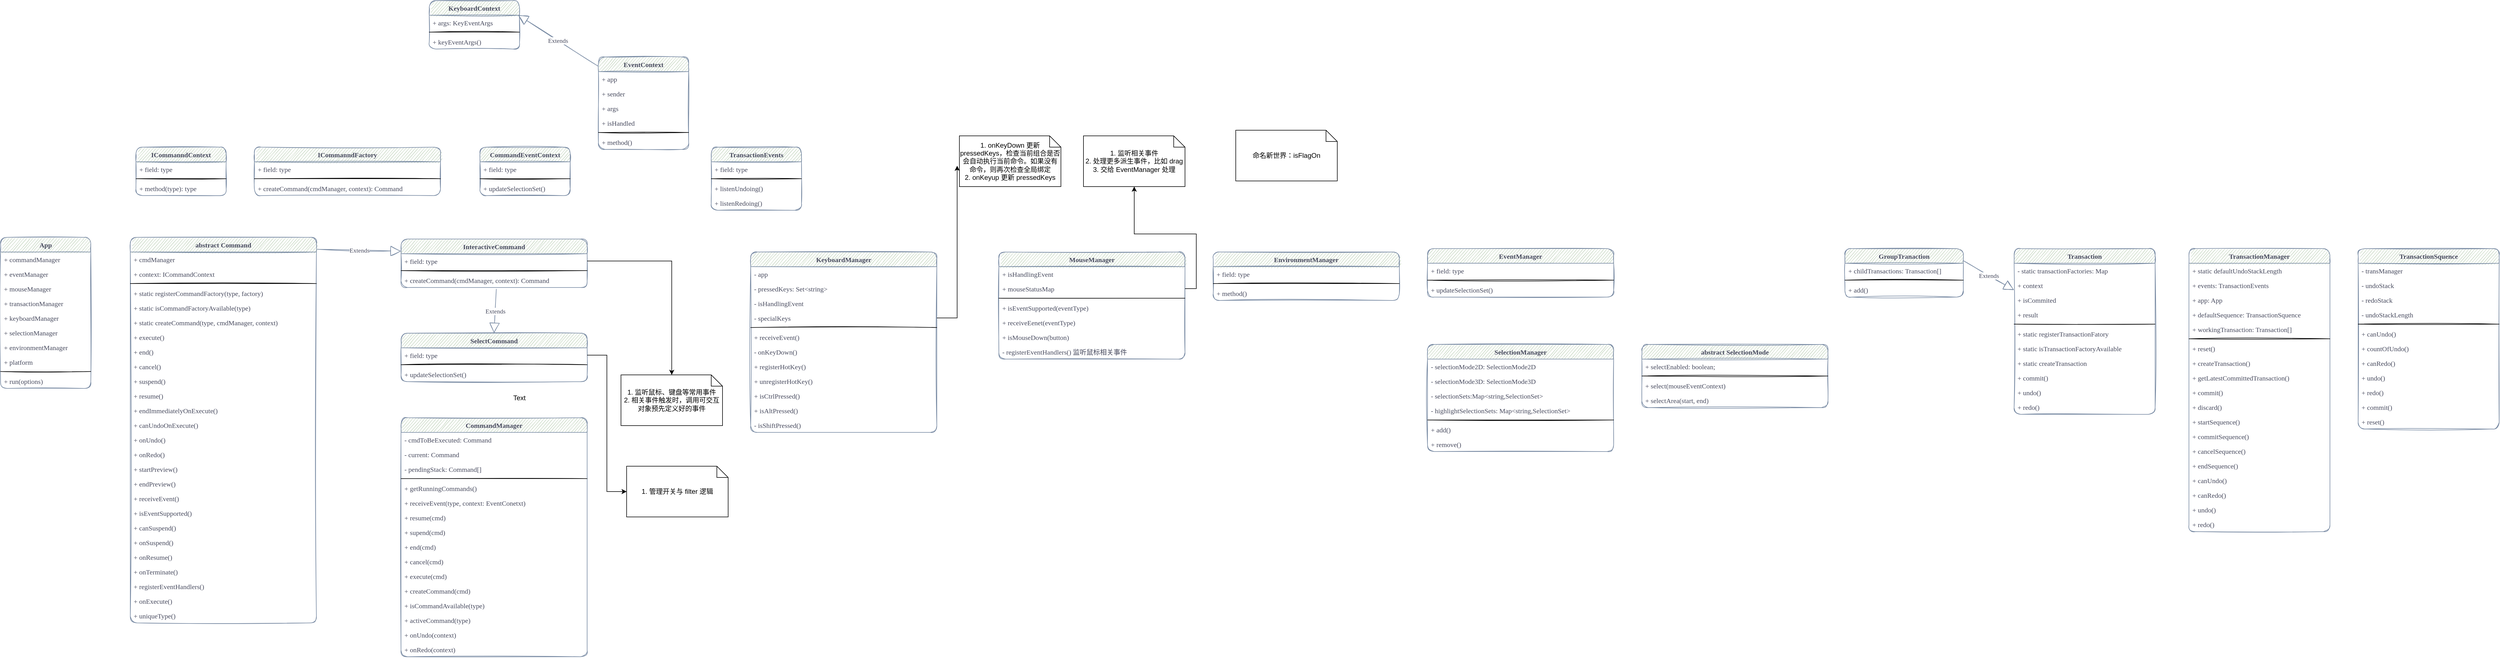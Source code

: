 <mxfile version="15.8.9" type="github">
  <diagram id="NNj19-wDh0PSMjZ-5okp" name="第 1 页">
    <mxGraphModel dx="1588" dy="1059" grid="1" gridSize="10" guides="1" tooltips="1" connect="1" arrows="1" fold="1" page="0" pageScale="1" pageWidth="827" pageHeight="1169" background="none" math="0" shadow="0">
      <root>
        <mxCell id="0" />
        <mxCell id="1" parent="0" />
        <mxCell id="6Q1RmM2hZBrMVJdd7p9d-1" value="App" style="swimlane;fontStyle=1;align=center;verticalAlign=top;childLayout=stackLayout;horizontal=1;startSize=26;horizontalStack=0;resizeParent=1;resizeParentMax=0;resizeLast=0;collapsible=1;marginBottom=0;rounded=1;sketch=1;fontFamily=Comic Sans MS;fontColor=#46495D;strokeColor=#788AA3;fillColor=#B2C9AB;" vertex="1" parent="1">
          <mxGeometry x="-210" y="80" width="160" height="268" as="geometry" />
        </mxCell>
        <mxCell id="6Q1RmM2hZBrMVJdd7p9d-2" value="+ commandManager" style="text;strokeColor=none;fillColor=none;align=left;verticalAlign=top;spacingLeft=4;spacingRight=4;overflow=hidden;rotatable=0;points=[[0,0.5],[1,0.5]];portConstraint=eastwest;rounded=1;sketch=1;fontFamily=Comic Sans MS;fontColor=#46495D;" vertex="1" parent="6Q1RmM2hZBrMVJdd7p9d-1">
          <mxGeometry y="26" width="160" height="26" as="geometry" />
        </mxCell>
        <mxCell id="6Q1RmM2hZBrMVJdd7p9d-5" value="+ eventManager" style="text;strokeColor=none;fillColor=none;align=left;verticalAlign=top;spacingLeft=4;spacingRight=4;overflow=hidden;rotatable=0;points=[[0,0.5],[1,0.5]];portConstraint=eastwest;rounded=1;sketch=1;fontFamily=Comic Sans MS;fontColor=#46495D;" vertex="1" parent="6Q1RmM2hZBrMVJdd7p9d-1">
          <mxGeometry y="52" width="160" height="26" as="geometry" />
        </mxCell>
        <mxCell id="6Q1RmM2hZBrMVJdd7p9d-6" value="+ mouseManager" style="text;strokeColor=none;fillColor=none;align=left;verticalAlign=top;spacingLeft=4;spacingRight=4;overflow=hidden;rotatable=0;points=[[0,0.5],[1,0.5]];portConstraint=eastwest;rounded=1;sketch=1;fontFamily=Comic Sans MS;fontColor=#46495D;" vertex="1" parent="6Q1RmM2hZBrMVJdd7p9d-1">
          <mxGeometry y="78" width="160" height="26" as="geometry" />
        </mxCell>
        <mxCell id="6Q1RmM2hZBrMVJdd7p9d-7" value="+ transactionManager" style="text;strokeColor=none;fillColor=none;align=left;verticalAlign=top;spacingLeft=4;spacingRight=4;overflow=hidden;rotatable=0;points=[[0,0.5],[1,0.5]];portConstraint=eastwest;rounded=1;sketch=1;fontFamily=Comic Sans MS;fontColor=#46495D;" vertex="1" parent="6Q1RmM2hZBrMVJdd7p9d-1">
          <mxGeometry y="104" width="160" height="26" as="geometry" />
        </mxCell>
        <mxCell id="6Q1RmM2hZBrMVJdd7p9d-8" value="+ keyboardManager" style="text;strokeColor=none;fillColor=none;align=left;verticalAlign=top;spacingLeft=4;spacingRight=4;overflow=hidden;rotatable=0;points=[[0,0.5],[1,0.5]];portConstraint=eastwest;rounded=1;sketch=1;fontFamily=Comic Sans MS;fontColor=#46495D;" vertex="1" parent="6Q1RmM2hZBrMVJdd7p9d-1">
          <mxGeometry y="130" width="160" height="26" as="geometry" />
        </mxCell>
        <mxCell id="6Q1RmM2hZBrMVJdd7p9d-9" value="+ selectionManager" style="text;strokeColor=none;fillColor=none;align=left;verticalAlign=top;spacingLeft=4;spacingRight=4;overflow=hidden;rotatable=0;points=[[0,0.5],[1,0.5]];portConstraint=eastwest;rounded=1;sketch=1;fontFamily=Comic Sans MS;fontColor=#46495D;" vertex="1" parent="6Q1RmM2hZBrMVJdd7p9d-1">
          <mxGeometry y="156" width="160" height="26" as="geometry" />
        </mxCell>
        <mxCell id="6Q1RmM2hZBrMVJdd7p9d-10" value="+ environmentManager" style="text;strokeColor=none;fillColor=none;align=left;verticalAlign=top;spacingLeft=4;spacingRight=4;overflow=hidden;rotatable=0;points=[[0,0.5],[1,0.5]];portConstraint=eastwest;rounded=1;sketch=1;fontFamily=Comic Sans MS;fontColor=#46495D;" vertex="1" parent="6Q1RmM2hZBrMVJdd7p9d-1">
          <mxGeometry y="182" width="160" height="26" as="geometry" />
        </mxCell>
        <mxCell id="6Q1RmM2hZBrMVJdd7p9d-134" value="+ platform" style="text;strokeColor=none;fillColor=none;align=left;verticalAlign=top;spacingLeft=4;spacingRight=4;overflow=hidden;rotatable=0;points=[[0,0.5],[1,0.5]];portConstraint=eastwest;rounded=1;sketch=1;fontFamily=Comic Sans MS;fontColor=#46495D;" vertex="1" parent="6Q1RmM2hZBrMVJdd7p9d-1">
          <mxGeometry y="208" width="160" height="26" as="geometry" />
        </mxCell>
        <mxCell id="6Q1RmM2hZBrMVJdd7p9d-3" value="" style="line;strokeWidth=1;fillColor=none;align=left;verticalAlign=middle;spacingTop=-1;spacingLeft=3;spacingRight=3;rotatable=0;labelPosition=right;points=[];portConstraint=eastwest;rounded=1;sketch=1;fontFamily=Comic Sans MS;fontColor=#46495D;" vertex="1" parent="6Q1RmM2hZBrMVJdd7p9d-1">
          <mxGeometry y="234" width="160" height="8" as="geometry" />
        </mxCell>
        <mxCell id="6Q1RmM2hZBrMVJdd7p9d-4" value="+ run(options)" style="text;strokeColor=none;fillColor=none;align=left;verticalAlign=top;spacingLeft=4;spacingRight=4;overflow=hidden;rotatable=0;points=[[0,0.5],[1,0.5]];portConstraint=eastwest;rounded=1;sketch=1;fontFamily=Comic Sans MS;fontColor=#46495D;" vertex="1" parent="6Q1RmM2hZBrMVJdd7p9d-1">
          <mxGeometry y="242" width="160" height="26" as="geometry" />
        </mxCell>
        <mxCell id="6Q1RmM2hZBrMVJdd7p9d-11" value="ICommanndContext" style="swimlane;fontStyle=1;align=center;verticalAlign=top;childLayout=stackLayout;horizontal=1;startSize=26;horizontalStack=0;resizeParent=1;resizeParentMax=0;resizeLast=0;collapsible=1;marginBottom=0;rounded=1;sketch=1;fontFamily=Comic Sans MS;fontColor=#46495D;strokeColor=#788AA3;fillColor=#B2C9AB;" vertex="1" parent="1">
          <mxGeometry x="30" y="-80" width="160" height="86" as="geometry" />
        </mxCell>
        <mxCell id="6Q1RmM2hZBrMVJdd7p9d-12" value="+ field: type" style="text;strokeColor=none;fillColor=none;align=left;verticalAlign=top;spacingLeft=4;spacingRight=4;overflow=hidden;rotatable=0;points=[[0,0.5],[1,0.5]];portConstraint=eastwest;rounded=1;sketch=1;fontFamily=Comic Sans MS;fontColor=#46495D;" vertex="1" parent="6Q1RmM2hZBrMVJdd7p9d-11">
          <mxGeometry y="26" width="160" height="26" as="geometry" />
        </mxCell>
        <mxCell id="6Q1RmM2hZBrMVJdd7p9d-13" value="" style="line;strokeWidth=1;fillColor=none;align=left;verticalAlign=middle;spacingTop=-1;spacingLeft=3;spacingRight=3;rotatable=0;labelPosition=right;points=[];portConstraint=eastwest;rounded=1;sketch=1;fontFamily=Comic Sans MS;fontColor=#46495D;" vertex="1" parent="6Q1RmM2hZBrMVJdd7p9d-11">
          <mxGeometry y="52" width="160" height="8" as="geometry" />
        </mxCell>
        <mxCell id="6Q1RmM2hZBrMVJdd7p9d-14" value="+ method(type): type" style="text;strokeColor=none;fillColor=none;align=left;verticalAlign=top;spacingLeft=4;spacingRight=4;overflow=hidden;rotatable=0;points=[[0,0.5],[1,0.5]];portConstraint=eastwest;rounded=1;sketch=1;fontFamily=Comic Sans MS;fontColor=#46495D;" vertex="1" parent="6Q1RmM2hZBrMVJdd7p9d-11">
          <mxGeometry y="60" width="160" height="26" as="geometry" />
        </mxCell>
        <mxCell id="6Q1RmM2hZBrMVJdd7p9d-15" value="ICommanndFactory" style="swimlane;fontStyle=1;align=center;verticalAlign=top;childLayout=stackLayout;horizontal=1;startSize=26;horizontalStack=0;resizeParent=1;resizeParentMax=0;resizeLast=0;collapsible=1;marginBottom=0;rounded=1;sketch=1;fontFamily=Comic Sans MS;fontColor=#46495D;strokeColor=#788AA3;fillColor=#B2C9AB;" vertex="1" parent="1">
          <mxGeometry x="240" y="-80" width="330" height="86" as="geometry" />
        </mxCell>
        <mxCell id="6Q1RmM2hZBrMVJdd7p9d-16" value="+ field: type" style="text;strokeColor=none;fillColor=none;align=left;verticalAlign=top;spacingLeft=4;spacingRight=4;overflow=hidden;rotatable=0;points=[[0,0.5],[1,0.5]];portConstraint=eastwest;rounded=1;sketch=1;fontFamily=Comic Sans MS;fontColor=#46495D;" vertex="1" parent="6Q1RmM2hZBrMVJdd7p9d-15">
          <mxGeometry y="26" width="330" height="26" as="geometry" />
        </mxCell>
        <mxCell id="6Q1RmM2hZBrMVJdd7p9d-17" value="" style="line;strokeWidth=1;fillColor=none;align=left;verticalAlign=middle;spacingTop=-1;spacingLeft=3;spacingRight=3;rotatable=0;labelPosition=right;points=[];portConstraint=eastwest;rounded=1;sketch=1;fontFamily=Comic Sans MS;fontColor=#46495D;" vertex="1" parent="6Q1RmM2hZBrMVJdd7p9d-15">
          <mxGeometry y="52" width="330" height="8" as="geometry" />
        </mxCell>
        <mxCell id="6Q1RmM2hZBrMVJdd7p9d-18" value="+ createCommand(cmdManager, context): Command" style="text;strokeColor=none;fillColor=none;align=left;verticalAlign=top;spacingLeft=4;spacingRight=4;overflow=hidden;rotatable=0;points=[[0,0.5],[1,0.5]];portConstraint=eastwest;rounded=1;sketch=1;fontFamily=Comic Sans MS;fontColor=#46495D;" vertex="1" parent="6Q1RmM2hZBrMVJdd7p9d-15">
          <mxGeometry y="60" width="330" height="26" as="geometry" />
        </mxCell>
        <mxCell id="6Q1RmM2hZBrMVJdd7p9d-19" value="abstract Command" style="swimlane;fontStyle=1;align=center;verticalAlign=top;childLayout=stackLayout;horizontal=1;startSize=26;horizontalStack=0;resizeParent=1;resizeParentMax=0;resizeLast=0;collapsible=1;marginBottom=0;rounded=1;sketch=1;fontFamily=Comic Sans MS;fontColor=#46495D;strokeColor=#788AA3;fillColor=#B2C9AB;" vertex="1" parent="1">
          <mxGeometry x="20" y="80" width="330" height="684" as="geometry" />
        </mxCell>
        <mxCell id="6Q1RmM2hZBrMVJdd7p9d-20" value="+ cmdManager" style="text;strokeColor=none;fillColor=none;align=left;verticalAlign=top;spacingLeft=4;spacingRight=4;overflow=hidden;rotatable=0;points=[[0,0.5],[1,0.5]];portConstraint=eastwest;rounded=1;sketch=1;fontFamily=Comic Sans MS;fontColor=#46495D;" vertex="1" parent="6Q1RmM2hZBrMVJdd7p9d-19">
          <mxGeometry y="26" width="330" height="26" as="geometry" />
        </mxCell>
        <mxCell id="6Q1RmM2hZBrMVJdd7p9d-23" value="+ context: ICommandContext" style="text;strokeColor=none;fillColor=none;align=left;verticalAlign=top;spacingLeft=4;spacingRight=4;overflow=hidden;rotatable=0;points=[[0,0.5],[1,0.5]];portConstraint=eastwest;rounded=1;sketch=1;fontFamily=Comic Sans MS;fontColor=#46495D;" vertex="1" parent="6Q1RmM2hZBrMVJdd7p9d-19">
          <mxGeometry y="52" width="330" height="26" as="geometry" />
        </mxCell>
        <mxCell id="6Q1RmM2hZBrMVJdd7p9d-21" value="" style="line;strokeWidth=1;fillColor=none;align=left;verticalAlign=middle;spacingTop=-1;spacingLeft=3;spacingRight=3;rotatable=0;labelPosition=right;points=[];portConstraint=eastwest;rounded=1;sketch=1;fontFamily=Comic Sans MS;fontColor=#46495D;" vertex="1" parent="6Q1RmM2hZBrMVJdd7p9d-19">
          <mxGeometry y="78" width="330" height="8" as="geometry" />
        </mxCell>
        <mxCell id="6Q1RmM2hZBrMVJdd7p9d-22" value="+ static registerCommandFactory(type, factory)" style="text;strokeColor=none;fillColor=none;align=left;verticalAlign=top;spacingLeft=4;spacingRight=4;overflow=hidden;rotatable=0;points=[[0,0.5],[1,0.5]];portConstraint=eastwest;rounded=1;sketch=1;fontFamily=Comic Sans MS;fontColor=#46495D;" vertex="1" parent="6Q1RmM2hZBrMVJdd7p9d-19">
          <mxGeometry y="86" width="330" height="26" as="geometry" />
        </mxCell>
        <mxCell id="6Q1RmM2hZBrMVJdd7p9d-24" value="+ static isCommandFactoryAvailable(type)" style="text;strokeColor=none;fillColor=none;align=left;verticalAlign=top;spacingLeft=4;spacingRight=4;overflow=hidden;rotatable=0;points=[[0,0.5],[1,0.5]];portConstraint=eastwest;rounded=1;sketch=1;fontFamily=Comic Sans MS;fontColor=#46495D;" vertex="1" parent="6Q1RmM2hZBrMVJdd7p9d-19">
          <mxGeometry y="112" width="330" height="26" as="geometry" />
        </mxCell>
        <mxCell id="6Q1RmM2hZBrMVJdd7p9d-25" value="+ static createCommand(type, cmdManager, context)" style="text;strokeColor=none;fillColor=none;align=left;verticalAlign=top;spacingLeft=4;spacingRight=4;overflow=hidden;rotatable=0;points=[[0,0.5],[1,0.5]];portConstraint=eastwest;rounded=1;sketch=1;fontFamily=Comic Sans MS;fontColor=#46495D;" vertex="1" parent="6Q1RmM2hZBrMVJdd7p9d-19">
          <mxGeometry y="138" width="330" height="26" as="geometry" />
        </mxCell>
        <mxCell id="6Q1RmM2hZBrMVJdd7p9d-26" value="+ execute()" style="text;strokeColor=none;fillColor=none;align=left;verticalAlign=top;spacingLeft=4;spacingRight=4;overflow=hidden;rotatable=0;points=[[0,0.5],[1,0.5]];portConstraint=eastwest;rounded=1;sketch=1;fontFamily=Comic Sans MS;fontColor=#46495D;" vertex="1" parent="6Q1RmM2hZBrMVJdd7p9d-19">
          <mxGeometry y="164" width="330" height="26" as="geometry" />
        </mxCell>
        <mxCell id="6Q1RmM2hZBrMVJdd7p9d-27" value="+ end()&#xa;" style="text;strokeColor=none;fillColor=none;align=left;verticalAlign=top;spacingLeft=4;spacingRight=4;overflow=hidden;rotatable=0;points=[[0,0.5],[1,0.5]];portConstraint=eastwest;rounded=1;sketch=1;fontFamily=Comic Sans MS;fontColor=#46495D;" vertex="1" parent="6Q1RmM2hZBrMVJdd7p9d-19">
          <mxGeometry y="190" width="330" height="26" as="geometry" />
        </mxCell>
        <mxCell id="6Q1RmM2hZBrMVJdd7p9d-28" value="+ cancel()&#xa;" style="text;strokeColor=none;fillColor=none;align=left;verticalAlign=top;spacingLeft=4;spacingRight=4;overflow=hidden;rotatable=0;points=[[0,0.5],[1,0.5]];portConstraint=eastwest;rounded=1;sketch=1;fontFamily=Comic Sans MS;fontColor=#46495D;" vertex="1" parent="6Q1RmM2hZBrMVJdd7p9d-19">
          <mxGeometry y="216" width="330" height="26" as="geometry" />
        </mxCell>
        <mxCell id="6Q1RmM2hZBrMVJdd7p9d-29" value="+ suspend()&#xa;" style="text;strokeColor=none;fillColor=none;align=left;verticalAlign=top;spacingLeft=4;spacingRight=4;overflow=hidden;rotatable=0;points=[[0,0.5],[1,0.5]];portConstraint=eastwest;rounded=1;sketch=1;fontFamily=Comic Sans MS;fontColor=#46495D;" vertex="1" parent="6Q1RmM2hZBrMVJdd7p9d-19">
          <mxGeometry y="242" width="330" height="26" as="geometry" />
        </mxCell>
        <mxCell id="6Q1RmM2hZBrMVJdd7p9d-30" value="+ resume()&#xa;" style="text;strokeColor=none;fillColor=none;align=left;verticalAlign=top;spacingLeft=4;spacingRight=4;overflow=hidden;rotatable=0;points=[[0,0.5],[1,0.5]];portConstraint=eastwest;rounded=1;sketch=1;fontFamily=Comic Sans MS;fontColor=#46495D;" vertex="1" parent="6Q1RmM2hZBrMVJdd7p9d-19">
          <mxGeometry y="268" width="330" height="26" as="geometry" />
        </mxCell>
        <mxCell id="6Q1RmM2hZBrMVJdd7p9d-31" value="+ endImmediatelyOnExecute()&#xa;" style="text;strokeColor=none;fillColor=none;align=left;verticalAlign=top;spacingLeft=4;spacingRight=4;overflow=hidden;rotatable=0;points=[[0,0.5],[1,0.5]];portConstraint=eastwest;rounded=1;sketch=1;fontFamily=Comic Sans MS;fontColor=#46495D;" vertex="1" parent="6Q1RmM2hZBrMVJdd7p9d-19">
          <mxGeometry y="294" width="330" height="26" as="geometry" />
        </mxCell>
        <mxCell id="6Q1RmM2hZBrMVJdd7p9d-32" value="+ canUndoOnExecute()&#xa;" style="text;strokeColor=none;fillColor=none;align=left;verticalAlign=top;spacingLeft=4;spacingRight=4;overflow=hidden;rotatable=0;points=[[0,0.5],[1,0.5]];portConstraint=eastwest;rounded=1;sketch=1;fontFamily=Comic Sans MS;fontColor=#46495D;" vertex="1" parent="6Q1RmM2hZBrMVJdd7p9d-19">
          <mxGeometry y="320" width="330" height="26" as="geometry" />
        </mxCell>
        <mxCell id="6Q1RmM2hZBrMVJdd7p9d-33" value="+ onUndo()&#xa;" style="text;strokeColor=none;fillColor=none;align=left;verticalAlign=top;spacingLeft=4;spacingRight=4;overflow=hidden;rotatable=0;points=[[0,0.5],[1,0.5]];portConstraint=eastwest;rounded=1;sketch=1;fontFamily=Comic Sans MS;fontColor=#46495D;" vertex="1" parent="6Q1RmM2hZBrMVJdd7p9d-19">
          <mxGeometry y="346" width="330" height="26" as="geometry" />
        </mxCell>
        <mxCell id="6Q1RmM2hZBrMVJdd7p9d-34" value="+ onRedo()&#xa;" style="text;strokeColor=none;fillColor=none;align=left;verticalAlign=top;spacingLeft=4;spacingRight=4;overflow=hidden;rotatable=0;points=[[0,0.5],[1,0.5]];portConstraint=eastwest;rounded=1;sketch=1;fontFamily=Comic Sans MS;fontColor=#46495D;" vertex="1" parent="6Q1RmM2hZBrMVJdd7p9d-19">
          <mxGeometry y="372" width="330" height="26" as="geometry" />
        </mxCell>
        <mxCell id="6Q1RmM2hZBrMVJdd7p9d-35" value="+ startPreview()&#xa;" style="text;strokeColor=none;fillColor=none;align=left;verticalAlign=top;spacingLeft=4;spacingRight=4;overflow=hidden;rotatable=0;points=[[0,0.5],[1,0.5]];portConstraint=eastwest;rounded=1;sketch=1;fontFamily=Comic Sans MS;fontColor=#46495D;" vertex="1" parent="6Q1RmM2hZBrMVJdd7p9d-19">
          <mxGeometry y="398" width="330" height="26" as="geometry" />
        </mxCell>
        <mxCell id="6Q1RmM2hZBrMVJdd7p9d-36" value="+ endPreview()&#xa;" style="text;strokeColor=none;fillColor=none;align=left;verticalAlign=top;spacingLeft=4;spacingRight=4;overflow=hidden;rotatable=0;points=[[0,0.5],[1,0.5]];portConstraint=eastwest;rounded=1;sketch=1;fontFamily=Comic Sans MS;fontColor=#46495D;" vertex="1" parent="6Q1RmM2hZBrMVJdd7p9d-19">
          <mxGeometry y="424" width="330" height="26" as="geometry" />
        </mxCell>
        <mxCell id="6Q1RmM2hZBrMVJdd7p9d-37" value="+ receiveEvent()&#xa;" style="text;strokeColor=none;fillColor=none;align=left;verticalAlign=top;spacingLeft=4;spacingRight=4;overflow=hidden;rotatable=0;points=[[0,0.5],[1,0.5]];portConstraint=eastwest;rounded=1;sketch=1;fontFamily=Comic Sans MS;fontColor=#46495D;" vertex="1" parent="6Q1RmM2hZBrMVJdd7p9d-19">
          <mxGeometry y="450" width="330" height="26" as="geometry" />
        </mxCell>
        <mxCell id="6Q1RmM2hZBrMVJdd7p9d-38" value="+ isEventSupported()&#xa;" style="text;strokeColor=none;fillColor=none;align=left;verticalAlign=top;spacingLeft=4;spacingRight=4;overflow=hidden;rotatable=0;points=[[0,0.5],[1,0.5]];portConstraint=eastwest;rounded=1;sketch=1;fontFamily=Comic Sans MS;fontColor=#46495D;" vertex="1" parent="6Q1RmM2hZBrMVJdd7p9d-19">
          <mxGeometry y="476" width="330" height="26" as="geometry" />
        </mxCell>
        <mxCell id="6Q1RmM2hZBrMVJdd7p9d-39" value="+ canSuspend()&#xa;" style="text;strokeColor=none;fillColor=none;align=left;verticalAlign=top;spacingLeft=4;spacingRight=4;overflow=hidden;rotatable=0;points=[[0,0.5],[1,0.5]];portConstraint=eastwest;rounded=1;sketch=1;fontFamily=Comic Sans MS;fontColor=#46495D;" vertex="1" parent="6Q1RmM2hZBrMVJdd7p9d-19">
          <mxGeometry y="502" width="330" height="26" as="geometry" />
        </mxCell>
        <mxCell id="6Q1RmM2hZBrMVJdd7p9d-40" value="+ onSuspend()&#xa;" style="text;strokeColor=none;fillColor=none;align=left;verticalAlign=top;spacingLeft=4;spacingRight=4;overflow=hidden;rotatable=0;points=[[0,0.5],[1,0.5]];portConstraint=eastwest;rounded=1;sketch=1;fontFamily=Comic Sans MS;fontColor=#46495D;" vertex="1" parent="6Q1RmM2hZBrMVJdd7p9d-19">
          <mxGeometry y="528" width="330" height="26" as="geometry" />
        </mxCell>
        <mxCell id="6Q1RmM2hZBrMVJdd7p9d-41" value="+ onResume()&#xa;" style="text;strokeColor=none;fillColor=none;align=left;verticalAlign=top;spacingLeft=4;spacingRight=4;overflow=hidden;rotatable=0;points=[[0,0.5],[1,0.5]];portConstraint=eastwest;rounded=1;sketch=1;fontFamily=Comic Sans MS;fontColor=#46495D;" vertex="1" parent="6Q1RmM2hZBrMVJdd7p9d-19">
          <mxGeometry y="554" width="330" height="26" as="geometry" />
        </mxCell>
        <mxCell id="6Q1RmM2hZBrMVJdd7p9d-42" value="+ onTerminate()&#xa;" style="text;strokeColor=none;fillColor=none;align=left;verticalAlign=top;spacingLeft=4;spacingRight=4;overflow=hidden;rotatable=0;points=[[0,0.5],[1,0.5]];portConstraint=eastwest;rounded=1;sketch=1;fontFamily=Comic Sans MS;fontColor=#46495D;" vertex="1" parent="6Q1RmM2hZBrMVJdd7p9d-19">
          <mxGeometry y="580" width="330" height="26" as="geometry" />
        </mxCell>
        <mxCell id="6Q1RmM2hZBrMVJdd7p9d-43" value="+ registerEventHandlers()&#xa;" style="text;strokeColor=none;fillColor=none;align=left;verticalAlign=top;spacingLeft=4;spacingRight=4;overflow=hidden;rotatable=0;points=[[0,0.5],[1,0.5]];portConstraint=eastwest;rounded=1;sketch=1;fontFamily=Comic Sans MS;fontColor=#46495D;" vertex="1" parent="6Q1RmM2hZBrMVJdd7p9d-19">
          <mxGeometry y="606" width="330" height="26" as="geometry" />
        </mxCell>
        <mxCell id="6Q1RmM2hZBrMVJdd7p9d-44" value="+ onExecute()&#xa;" style="text;strokeColor=none;fillColor=none;align=left;verticalAlign=top;spacingLeft=4;spacingRight=4;overflow=hidden;rotatable=0;points=[[0,0.5],[1,0.5]];portConstraint=eastwest;rounded=1;sketch=1;fontFamily=Comic Sans MS;fontColor=#46495D;" vertex="1" parent="6Q1RmM2hZBrMVJdd7p9d-19">
          <mxGeometry y="632" width="330" height="26" as="geometry" />
        </mxCell>
        <mxCell id="6Q1RmM2hZBrMVJdd7p9d-45" value="+ uniqueType()&#xa;" style="text;strokeColor=none;fillColor=none;align=left;verticalAlign=top;spacingLeft=4;spacingRight=4;overflow=hidden;rotatable=0;points=[[0,0.5],[1,0.5]];portConstraint=eastwest;rounded=1;sketch=1;fontFamily=Comic Sans MS;fontColor=#46495D;" vertex="1" parent="6Q1RmM2hZBrMVJdd7p9d-19">
          <mxGeometry y="658" width="330" height="26" as="geometry" />
        </mxCell>
        <mxCell id="6Q1RmM2hZBrMVJdd7p9d-46" value="InteractiveCommand" style="swimlane;fontStyle=1;align=center;verticalAlign=top;childLayout=stackLayout;horizontal=1;startSize=26;horizontalStack=0;resizeParent=1;resizeParentMax=0;resizeLast=0;collapsible=1;marginBottom=0;rounded=1;sketch=1;fontFamily=Comic Sans MS;fontColor=#46495D;strokeColor=#788AA3;fillColor=#B2C9AB;" vertex="1" parent="1">
          <mxGeometry x="500" y="83" width="330" height="86" as="geometry" />
        </mxCell>
        <mxCell id="6Q1RmM2hZBrMVJdd7p9d-47" value="+ field: type" style="text;strokeColor=none;fillColor=none;align=left;verticalAlign=top;spacingLeft=4;spacingRight=4;overflow=hidden;rotatable=0;points=[[0,0.5],[1,0.5]];portConstraint=eastwest;rounded=1;sketch=1;fontFamily=Comic Sans MS;fontColor=#46495D;" vertex="1" parent="6Q1RmM2hZBrMVJdd7p9d-46">
          <mxGeometry y="26" width="330" height="26" as="geometry" />
        </mxCell>
        <mxCell id="6Q1RmM2hZBrMVJdd7p9d-48" value="" style="line;strokeWidth=1;fillColor=none;align=left;verticalAlign=middle;spacingTop=-1;spacingLeft=3;spacingRight=3;rotatable=0;labelPosition=right;points=[];portConstraint=eastwest;rounded=1;sketch=1;fontFamily=Comic Sans MS;fontColor=#46495D;" vertex="1" parent="6Q1RmM2hZBrMVJdd7p9d-46">
          <mxGeometry y="52" width="330" height="8" as="geometry" />
        </mxCell>
        <mxCell id="6Q1RmM2hZBrMVJdd7p9d-49" value="+ createCommand(cmdManager, context): Command" style="text;strokeColor=none;fillColor=none;align=left;verticalAlign=top;spacingLeft=4;spacingRight=4;overflow=hidden;rotatable=0;points=[[0,0.5],[1,0.5]];portConstraint=eastwest;rounded=1;sketch=1;fontFamily=Comic Sans MS;fontColor=#46495D;" vertex="1" parent="6Q1RmM2hZBrMVJdd7p9d-46">
          <mxGeometry y="60" width="330" height="26" as="geometry" />
        </mxCell>
        <mxCell id="6Q1RmM2hZBrMVJdd7p9d-50" value="Text" style="text;html=1;strokeColor=none;fillColor=none;align=center;verticalAlign=middle;whiteSpace=wrap;rounded=0;" vertex="1" parent="1">
          <mxGeometry x="680" y="350" width="60" height="30" as="geometry" />
        </mxCell>
        <mxCell id="6Q1RmM2hZBrMVJdd7p9d-51" value="1. 监听鼠标、键盘等常用事件&lt;br&gt;2. 相关事件触发时，调用可交互对象预先定义好的事件" style="shape=note;size=20;whiteSpace=wrap;html=1;" vertex="1" parent="1">
          <mxGeometry x="890" y="324" width="180" height="90" as="geometry" />
        </mxCell>
        <mxCell id="6Q1RmM2hZBrMVJdd7p9d-52" value="Extends" style="endArrow=block;endSize=16;endFill=0;html=1;rounded=1;sketch=1;fontFamily=Comic Sans MS;fontColor=#46495D;strokeColor=#788AA3;fillColor=#B2C9AB;curved=0;exitX=1.006;exitY=0.031;exitDx=0;exitDy=0;exitPerimeter=0;entryX=0;entryY=0.25;entryDx=0;entryDy=0;" edge="1" parent="1" source="6Q1RmM2hZBrMVJdd7p9d-19" target="6Q1RmM2hZBrMVJdd7p9d-46">
          <mxGeometry width="160" relative="1" as="geometry">
            <mxPoint x="390" y="300" as="sourcePoint" />
            <mxPoint x="550" y="300" as="targetPoint" />
          </mxGeometry>
        </mxCell>
        <mxCell id="6Q1RmM2hZBrMVJdd7p9d-53" style="edgeStyle=orthogonalEdgeStyle;rounded=0;orthogonalLoop=1;jettySize=auto;html=1;exitX=1;exitY=0.5;exitDx=0;exitDy=0;" edge="1" parent="1" source="6Q1RmM2hZBrMVJdd7p9d-47" target="6Q1RmM2hZBrMVJdd7p9d-51">
          <mxGeometry relative="1" as="geometry" />
        </mxCell>
        <mxCell id="6Q1RmM2hZBrMVJdd7p9d-54" value="SelectCommand" style="swimlane;fontStyle=1;align=center;verticalAlign=top;childLayout=stackLayout;horizontal=1;startSize=26;horizontalStack=0;resizeParent=1;resizeParentMax=0;resizeLast=0;collapsible=1;marginBottom=0;rounded=1;sketch=1;fontFamily=Comic Sans MS;fontColor=#46495D;strokeColor=#788AA3;fillColor=#B2C9AB;" vertex="1" parent="1">
          <mxGeometry x="500" y="250" width="330" height="86" as="geometry" />
        </mxCell>
        <mxCell id="6Q1RmM2hZBrMVJdd7p9d-55" value="+ field: type" style="text;strokeColor=none;fillColor=none;align=left;verticalAlign=top;spacingLeft=4;spacingRight=4;overflow=hidden;rotatable=0;points=[[0,0.5],[1,0.5]];portConstraint=eastwest;rounded=1;sketch=1;fontFamily=Comic Sans MS;fontColor=#46495D;" vertex="1" parent="6Q1RmM2hZBrMVJdd7p9d-54">
          <mxGeometry y="26" width="330" height="26" as="geometry" />
        </mxCell>
        <mxCell id="6Q1RmM2hZBrMVJdd7p9d-56" value="" style="line;strokeWidth=1;fillColor=none;align=left;verticalAlign=middle;spacingTop=-1;spacingLeft=3;spacingRight=3;rotatable=0;labelPosition=right;points=[];portConstraint=eastwest;rounded=1;sketch=1;fontFamily=Comic Sans MS;fontColor=#46495D;" vertex="1" parent="6Q1RmM2hZBrMVJdd7p9d-54">
          <mxGeometry y="52" width="330" height="8" as="geometry" />
        </mxCell>
        <mxCell id="6Q1RmM2hZBrMVJdd7p9d-57" value="+ updateSelectionSet()" style="text;strokeColor=none;fillColor=none;align=left;verticalAlign=top;spacingLeft=4;spacingRight=4;overflow=hidden;rotatable=0;points=[[0,0.5],[1,0.5]];portConstraint=eastwest;rounded=1;sketch=1;fontFamily=Comic Sans MS;fontColor=#46495D;" vertex="1" parent="6Q1RmM2hZBrMVJdd7p9d-54">
          <mxGeometry y="60" width="330" height="26" as="geometry" />
        </mxCell>
        <mxCell id="6Q1RmM2hZBrMVJdd7p9d-58" value="Extends" style="endArrow=block;endSize=16;endFill=0;html=1;rounded=1;sketch=1;fontFamily=Comic Sans MS;fontColor=#46495D;strokeColor=#788AA3;fillColor=#B2C9AB;curved=0;entryX=0.5;entryY=0;entryDx=0;entryDy=0;exitX=0.512;exitY=1.115;exitDx=0;exitDy=0;exitPerimeter=0;" edge="1" parent="1" source="6Q1RmM2hZBrMVJdd7p9d-49" target="6Q1RmM2hZBrMVJdd7p9d-54">
          <mxGeometry width="160" relative="1" as="geometry">
            <mxPoint x="670" y="420" as="sourcePoint" />
            <mxPoint x="520" y="361.5" as="targetPoint" />
          </mxGeometry>
        </mxCell>
        <mxCell id="6Q1RmM2hZBrMVJdd7p9d-59" value="1. 管理开关与 filter 逻辑" style="shape=note;size=20;whiteSpace=wrap;html=1;" vertex="1" parent="1">
          <mxGeometry x="900" y="486" width="180" height="90" as="geometry" />
        </mxCell>
        <mxCell id="6Q1RmM2hZBrMVJdd7p9d-60" style="edgeStyle=orthogonalEdgeStyle;rounded=0;orthogonalLoop=1;jettySize=auto;html=1;exitX=1;exitY=0.5;exitDx=0;exitDy=0;entryX=0;entryY=0.5;entryDx=0;entryDy=0;entryPerimeter=0;" edge="1" parent="1" source="6Q1RmM2hZBrMVJdd7p9d-55" target="6Q1RmM2hZBrMVJdd7p9d-59">
          <mxGeometry relative="1" as="geometry" />
        </mxCell>
        <mxCell id="6Q1RmM2hZBrMVJdd7p9d-61" value="CommandManager" style="swimlane;fontStyle=1;align=center;verticalAlign=top;childLayout=stackLayout;horizontal=1;startSize=26;horizontalStack=0;resizeParent=1;resizeParentMax=0;resizeLast=0;collapsible=1;marginBottom=0;rounded=1;sketch=1;fontFamily=Comic Sans MS;fontColor=#46495D;strokeColor=#788AA3;fillColor=#B2C9AB;" vertex="1" parent="1">
          <mxGeometry x="500" y="400" width="330" height="424" as="geometry" />
        </mxCell>
        <mxCell id="6Q1RmM2hZBrMVJdd7p9d-62" value="- cmdToBeExecuted: Command" style="text;strokeColor=none;fillColor=none;align=left;verticalAlign=top;spacingLeft=4;spacingRight=4;overflow=hidden;rotatable=0;points=[[0,0.5],[1,0.5]];portConstraint=eastwest;rounded=1;sketch=1;fontFamily=Comic Sans MS;fontColor=#46495D;" vertex="1" parent="6Q1RmM2hZBrMVJdd7p9d-61">
          <mxGeometry y="26" width="330" height="26" as="geometry" />
        </mxCell>
        <mxCell id="6Q1RmM2hZBrMVJdd7p9d-65" value="- current: Command" style="text;strokeColor=none;fillColor=none;align=left;verticalAlign=top;spacingLeft=4;spacingRight=4;overflow=hidden;rotatable=0;points=[[0,0.5],[1,0.5]];portConstraint=eastwest;rounded=1;sketch=1;fontFamily=Comic Sans MS;fontColor=#46495D;" vertex="1" parent="6Q1RmM2hZBrMVJdd7p9d-61">
          <mxGeometry y="52" width="330" height="26" as="geometry" />
        </mxCell>
        <mxCell id="6Q1RmM2hZBrMVJdd7p9d-66" value="- pendingStack: Command[]" style="text;strokeColor=none;fillColor=none;align=left;verticalAlign=top;spacingLeft=4;spacingRight=4;overflow=hidden;rotatable=0;points=[[0,0.5],[1,0.5]];portConstraint=eastwest;rounded=1;sketch=1;fontFamily=Comic Sans MS;fontColor=#46495D;" vertex="1" parent="6Q1RmM2hZBrMVJdd7p9d-61">
          <mxGeometry y="78" width="330" height="26" as="geometry" />
        </mxCell>
        <mxCell id="6Q1RmM2hZBrMVJdd7p9d-63" value="" style="line;strokeWidth=1;fillColor=none;align=left;verticalAlign=middle;spacingTop=-1;spacingLeft=3;spacingRight=3;rotatable=0;labelPosition=right;points=[];portConstraint=eastwest;rounded=1;sketch=1;fontFamily=Comic Sans MS;fontColor=#46495D;" vertex="1" parent="6Q1RmM2hZBrMVJdd7p9d-61">
          <mxGeometry y="104" width="330" height="8" as="geometry" />
        </mxCell>
        <mxCell id="6Q1RmM2hZBrMVJdd7p9d-64" value="+ getRunningCommands()" style="text;strokeColor=none;fillColor=none;align=left;verticalAlign=top;spacingLeft=4;spacingRight=4;overflow=hidden;rotatable=0;points=[[0,0.5],[1,0.5]];portConstraint=eastwest;rounded=1;sketch=1;fontFamily=Comic Sans MS;fontColor=#46495D;" vertex="1" parent="6Q1RmM2hZBrMVJdd7p9d-61">
          <mxGeometry y="112" width="330" height="26" as="geometry" />
        </mxCell>
        <mxCell id="6Q1RmM2hZBrMVJdd7p9d-72" value="+ receiveEvent(type, context: EventConetxt)" style="text;strokeColor=none;fillColor=none;align=left;verticalAlign=top;spacingLeft=4;spacingRight=4;overflow=hidden;rotatable=0;points=[[0,0.5],[1,0.5]];portConstraint=eastwest;rounded=1;sketch=1;fontFamily=Comic Sans MS;fontColor=#46495D;" vertex="1" parent="6Q1RmM2hZBrMVJdd7p9d-61">
          <mxGeometry y="138" width="330" height="26" as="geometry" />
        </mxCell>
        <mxCell id="6Q1RmM2hZBrMVJdd7p9d-73" value="+ resume(cmd)" style="text;strokeColor=none;fillColor=none;align=left;verticalAlign=top;spacingLeft=4;spacingRight=4;overflow=hidden;rotatable=0;points=[[0,0.5],[1,0.5]];portConstraint=eastwest;rounded=1;sketch=1;fontFamily=Comic Sans MS;fontColor=#46495D;" vertex="1" parent="6Q1RmM2hZBrMVJdd7p9d-61">
          <mxGeometry y="164" width="330" height="26" as="geometry" />
        </mxCell>
        <mxCell id="6Q1RmM2hZBrMVJdd7p9d-78" value="+ supend(cmd)" style="text;strokeColor=none;fillColor=none;align=left;verticalAlign=top;spacingLeft=4;spacingRight=4;overflow=hidden;rotatable=0;points=[[0,0.5],[1,0.5]];portConstraint=eastwest;rounded=1;sketch=1;fontFamily=Comic Sans MS;fontColor=#46495D;" vertex="1" parent="6Q1RmM2hZBrMVJdd7p9d-61">
          <mxGeometry y="190" width="330" height="26" as="geometry" />
        </mxCell>
        <mxCell id="6Q1RmM2hZBrMVJdd7p9d-79" value="+ end(cmd)" style="text;strokeColor=none;fillColor=none;align=left;verticalAlign=top;spacingLeft=4;spacingRight=4;overflow=hidden;rotatable=0;points=[[0,0.5],[1,0.5]];portConstraint=eastwest;rounded=1;sketch=1;fontFamily=Comic Sans MS;fontColor=#46495D;" vertex="1" parent="6Q1RmM2hZBrMVJdd7p9d-61">
          <mxGeometry y="216" width="330" height="26" as="geometry" />
        </mxCell>
        <mxCell id="6Q1RmM2hZBrMVJdd7p9d-80" value="+ cancel(cmd)" style="text;strokeColor=none;fillColor=none;align=left;verticalAlign=top;spacingLeft=4;spacingRight=4;overflow=hidden;rotatable=0;points=[[0,0.5],[1,0.5]];portConstraint=eastwest;rounded=1;sketch=1;fontFamily=Comic Sans MS;fontColor=#46495D;" vertex="1" parent="6Q1RmM2hZBrMVJdd7p9d-61">
          <mxGeometry y="242" width="330" height="26" as="geometry" />
        </mxCell>
        <mxCell id="6Q1RmM2hZBrMVJdd7p9d-81" value="+ execute(cmd)" style="text;strokeColor=none;fillColor=none;align=left;verticalAlign=top;spacingLeft=4;spacingRight=4;overflow=hidden;rotatable=0;points=[[0,0.5],[1,0.5]];portConstraint=eastwest;rounded=1;sketch=1;fontFamily=Comic Sans MS;fontColor=#46495D;" vertex="1" parent="6Q1RmM2hZBrMVJdd7p9d-61">
          <mxGeometry y="268" width="330" height="26" as="geometry" />
        </mxCell>
        <mxCell id="6Q1RmM2hZBrMVJdd7p9d-82" value="+ createCommand(cmd)" style="text;strokeColor=none;fillColor=none;align=left;verticalAlign=top;spacingLeft=4;spacingRight=4;overflow=hidden;rotatable=0;points=[[0,0.5],[1,0.5]];portConstraint=eastwest;rounded=1;sketch=1;fontFamily=Comic Sans MS;fontColor=#46495D;" vertex="1" parent="6Q1RmM2hZBrMVJdd7p9d-61">
          <mxGeometry y="294" width="330" height="26" as="geometry" />
        </mxCell>
        <mxCell id="6Q1RmM2hZBrMVJdd7p9d-83" value="+ isCommandAvailable(type)" style="text;strokeColor=none;fillColor=none;align=left;verticalAlign=top;spacingLeft=4;spacingRight=4;overflow=hidden;rotatable=0;points=[[0,0.5],[1,0.5]];portConstraint=eastwest;rounded=1;sketch=1;fontFamily=Comic Sans MS;fontColor=#46495D;" vertex="1" parent="6Q1RmM2hZBrMVJdd7p9d-61">
          <mxGeometry y="320" width="330" height="26" as="geometry" />
        </mxCell>
        <mxCell id="6Q1RmM2hZBrMVJdd7p9d-84" value="+ activeCommand(type)" style="text;strokeColor=none;fillColor=none;align=left;verticalAlign=top;spacingLeft=4;spacingRight=4;overflow=hidden;rotatable=0;points=[[0,0.5],[1,0.5]];portConstraint=eastwest;rounded=1;sketch=1;fontFamily=Comic Sans MS;fontColor=#46495D;" vertex="1" parent="6Q1RmM2hZBrMVJdd7p9d-61">
          <mxGeometry y="346" width="330" height="26" as="geometry" />
        </mxCell>
        <mxCell id="6Q1RmM2hZBrMVJdd7p9d-85" value="+ onUndo(context)" style="text;strokeColor=none;fillColor=none;align=left;verticalAlign=top;spacingLeft=4;spacingRight=4;overflow=hidden;rotatable=0;points=[[0,0.5],[1,0.5]];portConstraint=eastwest;rounded=1;sketch=1;fontFamily=Comic Sans MS;fontColor=#46495D;" vertex="1" parent="6Q1RmM2hZBrMVJdd7p9d-61">
          <mxGeometry y="372" width="330" height="26" as="geometry" />
        </mxCell>
        <mxCell id="6Q1RmM2hZBrMVJdd7p9d-86" value="+ onRedo(context)" style="text;strokeColor=none;fillColor=none;align=left;verticalAlign=top;spacingLeft=4;spacingRight=4;overflow=hidden;rotatable=0;points=[[0,0.5],[1,0.5]];portConstraint=eastwest;rounded=1;sketch=1;fontFamily=Comic Sans MS;fontColor=#46495D;" vertex="1" parent="6Q1RmM2hZBrMVJdd7p9d-61">
          <mxGeometry y="398" width="330" height="26" as="geometry" />
        </mxCell>
        <mxCell id="6Q1RmM2hZBrMVJdd7p9d-67" value="TransactionEvents" style="swimlane;fontStyle=1;align=center;verticalAlign=top;childLayout=stackLayout;horizontal=1;startSize=26;horizontalStack=0;resizeParent=1;resizeParentMax=0;resizeLast=0;collapsible=1;marginBottom=0;rounded=1;sketch=1;fontFamily=Comic Sans MS;fontColor=#46495D;strokeColor=#788AA3;fillColor=#B2C9AB;" vertex="1" parent="1">
          <mxGeometry x="1050" y="-80" width="160" height="112" as="geometry" />
        </mxCell>
        <mxCell id="6Q1RmM2hZBrMVJdd7p9d-68" value="+ field: type" style="text;strokeColor=none;fillColor=none;align=left;verticalAlign=top;spacingLeft=4;spacingRight=4;overflow=hidden;rotatable=0;points=[[0,0.5],[1,0.5]];portConstraint=eastwest;rounded=1;sketch=1;fontFamily=Comic Sans MS;fontColor=#46495D;" vertex="1" parent="6Q1RmM2hZBrMVJdd7p9d-67">
          <mxGeometry y="26" width="160" height="26" as="geometry" />
        </mxCell>
        <mxCell id="6Q1RmM2hZBrMVJdd7p9d-69" value="" style="line;strokeWidth=1;fillColor=none;align=left;verticalAlign=middle;spacingTop=-1;spacingLeft=3;spacingRight=3;rotatable=0;labelPosition=right;points=[];portConstraint=eastwest;rounded=1;sketch=1;fontFamily=Comic Sans MS;fontColor=#46495D;" vertex="1" parent="6Q1RmM2hZBrMVJdd7p9d-67">
          <mxGeometry y="52" width="160" height="8" as="geometry" />
        </mxCell>
        <mxCell id="6Q1RmM2hZBrMVJdd7p9d-71" value="+ listenUndoing()" style="text;strokeColor=none;fillColor=none;align=left;verticalAlign=top;spacingLeft=4;spacingRight=4;overflow=hidden;rotatable=0;points=[[0,0.5],[1,0.5]];portConstraint=eastwest;rounded=1;sketch=1;fontFamily=Comic Sans MS;fontColor=#46495D;" vertex="1" parent="6Q1RmM2hZBrMVJdd7p9d-67">
          <mxGeometry y="60" width="160" height="26" as="geometry" />
        </mxCell>
        <mxCell id="6Q1RmM2hZBrMVJdd7p9d-70" value="+ listenRedoing()" style="text;strokeColor=none;fillColor=none;align=left;verticalAlign=top;spacingLeft=4;spacingRight=4;overflow=hidden;rotatable=0;points=[[0,0.5],[1,0.5]];portConstraint=eastwest;rounded=1;sketch=1;fontFamily=Comic Sans MS;fontColor=#46495D;" vertex="1" parent="6Q1RmM2hZBrMVJdd7p9d-67">
          <mxGeometry y="86" width="160" height="26" as="geometry" />
        </mxCell>
        <mxCell id="6Q1RmM2hZBrMVJdd7p9d-74" value="CommandEventContext" style="swimlane;fontStyle=1;align=center;verticalAlign=top;childLayout=stackLayout;horizontal=1;startSize=26;horizontalStack=0;resizeParent=1;resizeParentMax=0;resizeLast=0;collapsible=1;marginBottom=0;rounded=1;sketch=1;fontFamily=Comic Sans MS;fontColor=#46495D;strokeColor=#788AA3;fillColor=#B2C9AB;" vertex="1" parent="1">
          <mxGeometry x="640" y="-80" width="160" height="86" as="geometry" />
        </mxCell>
        <mxCell id="6Q1RmM2hZBrMVJdd7p9d-75" value="+ field: type" style="text;strokeColor=none;fillColor=none;align=left;verticalAlign=top;spacingLeft=4;spacingRight=4;overflow=hidden;rotatable=0;points=[[0,0.5],[1,0.5]];portConstraint=eastwest;rounded=1;sketch=1;fontFamily=Comic Sans MS;fontColor=#46495D;" vertex="1" parent="6Q1RmM2hZBrMVJdd7p9d-74">
          <mxGeometry y="26" width="160" height="26" as="geometry" />
        </mxCell>
        <mxCell id="6Q1RmM2hZBrMVJdd7p9d-76" value="" style="line;strokeWidth=1;fillColor=none;align=left;verticalAlign=middle;spacingTop=-1;spacingLeft=3;spacingRight=3;rotatable=0;labelPosition=right;points=[];portConstraint=eastwest;rounded=1;sketch=1;fontFamily=Comic Sans MS;fontColor=#46495D;" vertex="1" parent="6Q1RmM2hZBrMVJdd7p9d-74">
          <mxGeometry y="52" width="160" height="8" as="geometry" />
        </mxCell>
        <mxCell id="6Q1RmM2hZBrMVJdd7p9d-77" value="+ updateSelectionSet()" style="text;strokeColor=none;fillColor=none;align=left;verticalAlign=top;spacingLeft=4;spacingRight=4;overflow=hidden;rotatable=0;points=[[0,0.5],[1,0.5]];portConstraint=eastwest;rounded=1;sketch=1;fontFamily=Comic Sans MS;fontColor=#46495D;" vertex="1" parent="6Q1RmM2hZBrMVJdd7p9d-74">
          <mxGeometry y="60" width="160" height="26" as="geometry" />
        </mxCell>
        <mxCell id="6Q1RmM2hZBrMVJdd7p9d-87" value="KeyboardManager" style="swimlane;fontStyle=1;align=center;verticalAlign=top;childLayout=stackLayout;horizontal=1;startSize=26;horizontalStack=0;resizeParent=1;resizeParentMax=0;resizeLast=0;collapsible=1;marginBottom=0;rounded=1;sketch=1;fontFamily=Comic Sans MS;fontColor=#46495D;strokeColor=#788AA3;fillColor=#B2C9AB;" vertex="1" parent="1">
          <mxGeometry x="1120" y="106" width="330" height="320" as="geometry" />
        </mxCell>
        <mxCell id="6Q1RmM2hZBrMVJdd7p9d-88" value="- app" style="text;strokeColor=none;fillColor=none;align=left;verticalAlign=top;spacingLeft=4;spacingRight=4;overflow=hidden;rotatable=0;points=[[0,0.5],[1,0.5]];portConstraint=eastwest;rounded=1;sketch=1;fontFamily=Comic Sans MS;fontColor=#46495D;" vertex="1" parent="6Q1RmM2hZBrMVJdd7p9d-87">
          <mxGeometry y="26" width="330" height="26" as="geometry" />
        </mxCell>
        <mxCell id="6Q1RmM2hZBrMVJdd7p9d-95" value="- pressedKeys: Set&lt;string&gt;" style="text;strokeColor=none;fillColor=none;align=left;verticalAlign=top;spacingLeft=4;spacingRight=4;overflow=hidden;rotatable=0;points=[[0,0.5],[1,0.5]];portConstraint=eastwest;rounded=1;sketch=1;fontFamily=Comic Sans MS;fontColor=#46495D;" vertex="1" parent="6Q1RmM2hZBrMVJdd7p9d-87">
          <mxGeometry y="52" width="330" height="26" as="geometry" />
        </mxCell>
        <mxCell id="6Q1RmM2hZBrMVJdd7p9d-96" value="- isHandlingEvent" style="text;strokeColor=none;fillColor=none;align=left;verticalAlign=top;spacingLeft=4;spacingRight=4;overflow=hidden;rotatable=0;points=[[0,0.5],[1,0.5]];portConstraint=eastwest;rounded=1;sketch=1;fontFamily=Comic Sans MS;fontColor=#46495D;" vertex="1" parent="6Q1RmM2hZBrMVJdd7p9d-87">
          <mxGeometry y="78" width="330" height="26" as="geometry" />
        </mxCell>
        <mxCell id="6Q1RmM2hZBrMVJdd7p9d-97" value="- specialKeys" style="text;strokeColor=none;fillColor=none;align=left;verticalAlign=top;spacingLeft=4;spacingRight=4;overflow=hidden;rotatable=0;points=[[0,0.5],[1,0.5]];portConstraint=eastwest;rounded=1;sketch=1;fontFamily=Comic Sans MS;fontColor=#46495D;" vertex="1" parent="6Q1RmM2hZBrMVJdd7p9d-87">
          <mxGeometry y="104" width="330" height="26" as="geometry" />
        </mxCell>
        <mxCell id="6Q1RmM2hZBrMVJdd7p9d-89" value="" style="line;strokeWidth=1;fillColor=none;align=left;verticalAlign=middle;spacingTop=-1;spacingLeft=3;spacingRight=3;rotatable=0;labelPosition=right;points=[];portConstraint=eastwest;rounded=1;sketch=1;fontFamily=Comic Sans MS;fontColor=#46495D;" vertex="1" parent="6Q1RmM2hZBrMVJdd7p9d-87">
          <mxGeometry y="130" width="330" height="8" as="geometry" />
        </mxCell>
        <mxCell id="6Q1RmM2hZBrMVJdd7p9d-90" value="+ receiveEvent()" style="text;strokeColor=none;fillColor=none;align=left;verticalAlign=top;spacingLeft=4;spacingRight=4;overflow=hidden;rotatable=0;points=[[0,0.5],[1,0.5]];portConstraint=eastwest;rounded=1;sketch=1;fontFamily=Comic Sans MS;fontColor=#46495D;" vertex="1" parent="6Q1RmM2hZBrMVJdd7p9d-87">
          <mxGeometry y="138" width="330" height="26" as="geometry" />
        </mxCell>
        <mxCell id="6Q1RmM2hZBrMVJdd7p9d-102" value="- onKeyDown() " style="text;strokeColor=none;fillColor=none;align=left;verticalAlign=top;spacingLeft=4;spacingRight=4;overflow=hidden;rotatable=0;points=[[0,0.5],[1,0.5]];portConstraint=eastwest;rounded=1;sketch=1;fontFamily=Comic Sans MS;fontColor=#46495D;" vertex="1" parent="6Q1RmM2hZBrMVJdd7p9d-87">
          <mxGeometry y="164" width="330" height="26" as="geometry" />
        </mxCell>
        <mxCell id="6Q1RmM2hZBrMVJdd7p9d-114" value="+ registerHotKey() " style="text;strokeColor=none;fillColor=none;align=left;verticalAlign=top;spacingLeft=4;spacingRight=4;overflow=hidden;rotatable=0;points=[[0,0.5],[1,0.5]];portConstraint=eastwest;rounded=1;sketch=1;fontFamily=Comic Sans MS;fontColor=#46495D;" vertex="1" parent="6Q1RmM2hZBrMVJdd7p9d-87">
          <mxGeometry y="190" width="330" height="26" as="geometry" />
        </mxCell>
        <mxCell id="6Q1RmM2hZBrMVJdd7p9d-115" value="+ unregisterHotKey()" style="text;strokeColor=none;fillColor=none;align=left;verticalAlign=top;spacingLeft=4;spacingRight=4;overflow=hidden;rotatable=0;points=[[0,0.5],[1,0.5]];portConstraint=eastwest;rounded=1;sketch=1;fontFamily=Comic Sans MS;fontColor=#46495D;" vertex="1" parent="6Q1RmM2hZBrMVJdd7p9d-87">
          <mxGeometry y="216" width="330" height="26" as="geometry" />
        </mxCell>
        <mxCell id="6Q1RmM2hZBrMVJdd7p9d-116" value="+ isCtrlPressed()" style="text;strokeColor=none;fillColor=none;align=left;verticalAlign=top;spacingLeft=4;spacingRight=4;overflow=hidden;rotatable=0;points=[[0,0.5],[1,0.5]];portConstraint=eastwest;rounded=1;sketch=1;fontFamily=Comic Sans MS;fontColor=#46495D;" vertex="1" parent="6Q1RmM2hZBrMVJdd7p9d-87">
          <mxGeometry y="242" width="330" height="26" as="geometry" />
        </mxCell>
        <mxCell id="6Q1RmM2hZBrMVJdd7p9d-117" value="+ isAltPressed()" style="text;strokeColor=none;fillColor=none;align=left;verticalAlign=top;spacingLeft=4;spacingRight=4;overflow=hidden;rotatable=0;points=[[0,0.5],[1,0.5]];portConstraint=eastwest;rounded=1;sketch=1;fontFamily=Comic Sans MS;fontColor=#46495D;" vertex="1" parent="6Q1RmM2hZBrMVJdd7p9d-87">
          <mxGeometry y="268" width="330" height="26" as="geometry" />
        </mxCell>
        <mxCell id="6Q1RmM2hZBrMVJdd7p9d-118" value="- isShiftPressed()" style="text;strokeColor=none;fillColor=none;align=left;verticalAlign=top;spacingLeft=4;spacingRight=4;overflow=hidden;rotatable=0;points=[[0,0.5],[1,0.5]];portConstraint=eastwest;rounded=1;sketch=1;fontFamily=Comic Sans MS;fontColor=#46495D;" vertex="1" parent="6Q1RmM2hZBrMVJdd7p9d-87">
          <mxGeometry y="294" width="330" height="26" as="geometry" />
        </mxCell>
        <mxCell id="6Q1RmM2hZBrMVJdd7p9d-91" value="MouseManager" style="swimlane;fontStyle=1;align=center;verticalAlign=top;childLayout=stackLayout;horizontal=1;startSize=26;horizontalStack=0;resizeParent=1;resizeParentMax=0;resizeLast=0;collapsible=1;marginBottom=0;rounded=1;sketch=1;fontFamily=Comic Sans MS;fontColor=#46495D;strokeColor=#788AA3;fillColor=#B2C9AB;" vertex="1" parent="1">
          <mxGeometry x="1560" y="106" width="330" height="190" as="geometry" />
        </mxCell>
        <mxCell id="6Q1RmM2hZBrMVJdd7p9d-92" value="+ isHandlingEvent" style="text;strokeColor=none;fillColor=none;align=left;verticalAlign=top;spacingLeft=4;spacingRight=4;overflow=hidden;rotatable=0;points=[[0,0.5],[1,0.5]];portConstraint=eastwest;rounded=1;sketch=1;fontFamily=Comic Sans MS;fontColor=#46495D;" vertex="1" parent="6Q1RmM2hZBrMVJdd7p9d-91">
          <mxGeometry y="26" width="330" height="26" as="geometry" />
        </mxCell>
        <mxCell id="6Q1RmM2hZBrMVJdd7p9d-119" value="+ mouseStatusMap" style="text;strokeColor=none;fillColor=none;align=left;verticalAlign=top;spacingLeft=4;spacingRight=4;overflow=hidden;rotatable=0;points=[[0,0.5],[1,0.5]];portConstraint=eastwest;rounded=1;sketch=1;fontFamily=Comic Sans MS;fontColor=#46495D;" vertex="1" parent="6Q1RmM2hZBrMVJdd7p9d-91">
          <mxGeometry y="52" width="330" height="26" as="geometry" />
        </mxCell>
        <mxCell id="6Q1RmM2hZBrMVJdd7p9d-93" value="" style="line;strokeWidth=1;fillColor=none;align=left;verticalAlign=middle;spacingTop=-1;spacingLeft=3;spacingRight=3;rotatable=0;labelPosition=right;points=[];portConstraint=eastwest;rounded=1;sketch=1;fontFamily=Comic Sans MS;fontColor=#46495D;" vertex="1" parent="6Q1RmM2hZBrMVJdd7p9d-91">
          <mxGeometry y="78" width="330" height="8" as="geometry" />
        </mxCell>
        <mxCell id="6Q1RmM2hZBrMVJdd7p9d-94" value="+ isEventSupported(eventType)" style="text;strokeColor=none;fillColor=none;align=left;verticalAlign=top;spacingLeft=4;spacingRight=4;overflow=hidden;rotatable=0;points=[[0,0.5],[1,0.5]];portConstraint=eastwest;rounded=1;sketch=1;fontFamily=Comic Sans MS;fontColor=#46495D;" vertex="1" parent="6Q1RmM2hZBrMVJdd7p9d-91">
          <mxGeometry y="86" width="330" height="26" as="geometry" />
        </mxCell>
        <mxCell id="6Q1RmM2hZBrMVJdd7p9d-120" value="+ receiveEenet(eventType)" style="text;strokeColor=none;fillColor=none;align=left;verticalAlign=top;spacingLeft=4;spacingRight=4;overflow=hidden;rotatable=0;points=[[0,0.5],[1,0.5]];portConstraint=eastwest;rounded=1;sketch=1;fontFamily=Comic Sans MS;fontColor=#46495D;" vertex="1" parent="6Q1RmM2hZBrMVJdd7p9d-91">
          <mxGeometry y="112" width="330" height="26" as="geometry" />
        </mxCell>
        <mxCell id="6Q1RmM2hZBrMVJdd7p9d-121" value="+ isMouseDown(button)" style="text;strokeColor=none;fillColor=none;align=left;verticalAlign=top;spacingLeft=4;spacingRight=4;overflow=hidden;rotatable=0;points=[[0,0.5],[1,0.5]];portConstraint=eastwest;rounded=1;sketch=1;fontFamily=Comic Sans MS;fontColor=#46495D;" vertex="1" parent="6Q1RmM2hZBrMVJdd7p9d-91">
          <mxGeometry y="138" width="330" height="26" as="geometry" />
        </mxCell>
        <mxCell id="6Q1RmM2hZBrMVJdd7p9d-122" value="- registerEventHandlers() 监听鼠标相关事件" style="text;strokeColor=none;fillColor=none;align=left;verticalAlign=top;spacingLeft=4;spacingRight=4;overflow=hidden;rotatable=0;points=[[0,0.5],[1,0.5]];portConstraint=eastwest;rounded=1;sketch=1;fontFamily=Comic Sans MS;fontColor=#46495D;" vertex="1" parent="6Q1RmM2hZBrMVJdd7p9d-91">
          <mxGeometry y="164" width="330" height="26" as="geometry" />
        </mxCell>
        <mxCell id="6Q1RmM2hZBrMVJdd7p9d-98" value="EnvironmentManager" style="swimlane;fontStyle=1;align=center;verticalAlign=top;childLayout=stackLayout;horizontal=1;startSize=26;horizontalStack=0;resizeParent=1;resizeParentMax=0;resizeLast=0;collapsible=1;marginBottom=0;rounded=1;sketch=1;fontFamily=Comic Sans MS;fontColor=#46495D;strokeColor=#788AA3;fillColor=#B2C9AB;" vertex="1" parent="1">
          <mxGeometry x="1940" y="106" width="330" height="86" as="geometry" />
        </mxCell>
        <mxCell id="6Q1RmM2hZBrMVJdd7p9d-99" value="+ field: type" style="text;strokeColor=none;fillColor=none;align=left;verticalAlign=top;spacingLeft=4;spacingRight=4;overflow=hidden;rotatable=0;points=[[0,0.5],[1,0.5]];portConstraint=eastwest;rounded=1;sketch=1;fontFamily=Comic Sans MS;fontColor=#46495D;" vertex="1" parent="6Q1RmM2hZBrMVJdd7p9d-98">
          <mxGeometry y="26" width="330" height="26" as="geometry" />
        </mxCell>
        <mxCell id="6Q1RmM2hZBrMVJdd7p9d-100" value="" style="line;strokeWidth=1;fillColor=none;align=left;verticalAlign=middle;spacingTop=-1;spacingLeft=3;spacingRight=3;rotatable=0;labelPosition=right;points=[];portConstraint=eastwest;rounded=1;sketch=1;fontFamily=Comic Sans MS;fontColor=#46495D;" vertex="1" parent="6Q1RmM2hZBrMVJdd7p9d-98">
          <mxGeometry y="52" width="330" height="8" as="geometry" />
        </mxCell>
        <mxCell id="6Q1RmM2hZBrMVJdd7p9d-101" value="+ method()" style="text;strokeColor=none;fillColor=none;align=left;verticalAlign=top;spacingLeft=4;spacingRight=4;overflow=hidden;rotatable=0;points=[[0,0.5],[1,0.5]];portConstraint=eastwest;rounded=1;sketch=1;fontFamily=Comic Sans MS;fontColor=#46495D;" vertex="1" parent="6Q1RmM2hZBrMVJdd7p9d-98">
          <mxGeometry y="60" width="330" height="26" as="geometry" />
        </mxCell>
        <mxCell id="6Q1RmM2hZBrMVJdd7p9d-103" value="1. onKeyDown 更新 pressedKeys，检查当前组合是否会自动执行当前命令。如果没有命令，则再次检查全局绑定&lt;br&gt;2. onKeyup 更新 pressedKeys" style="shape=note;size=20;whiteSpace=wrap;html=1;" vertex="1" parent="1">
          <mxGeometry x="1490" y="-100" width="180" height="90" as="geometry" />
        </mxCell>
        <mxCell id="6Q1RmM2hZBrMVJdd7p9d-104" style="edgeStyle=orthogonalEdgeStyle;rounded=0;orthogonalLoop=1;jettySize=auto;html=1;exitX=1;exitY=0.5;exitDx=0;exitDy=0;entryX=-0.022;entryY=0.589;entryDx=0;entryDy=0;entryPerimeter=0;" edge="1" parent="1" source="6Q1RmM2hZBrMVJdd7p9d-97" target="6Q1RmM2hZBrMVJdd7p9d-103">
          <mxGeometry relative="1" as="geometry" />
        </mxCell>
        <mxCell id="6Q1RmM2hZBrMVJdd7p9d-105" value="EventManager" style="swimlane;fontStyle=1;align=center;verticalAlign=top;childLayout=stackLayout;horizontal=1;startSize=26;horizontalStack=0;resizeParent=1;resizeParentMax=0;resizeLast=0;collapsible=1;marginBottom=0;rounded=1;sketch=1;fontFamily=Comic Sans MS;fontColor=#46495D;strokeColor=#788AA3;fillColor=#B2C9AB;" vertex="1" parent="1">
          <mxGeometry x="2320" y="100" width="330" height="86" as="geometry" />
        </mxCell>
        <mxCell id="6Q1RmM2hZBrMVJdd7p9d-106" value="+ field: type" style="text;strokeColor=none;fillColor=none;align=left;verticalAlign=top;spacingLeft=4;spacingRight=4;overflow=hidden;rotatable=0;points=[[0,0.5],[1,0.5]];portConstraint=eastwest;rounded=1;sketch=1;fontFamily=Comic Sans MS;fontColor=#46495D;" vertex="1" parent="6Q1RmM2hZBrMVJdd7p9d-105">
          <mxGeometry y="26" width="330" height="26" as="geometry" />
        </mxCell>
        <mxCell id="6Q1RmM2hZBrMVJdd7p9d-107" value="" style="line;strokeWidth=1;fillColor=none;align=left;verticalAlign=middle;spacingTop=-1;spacingLeft=3;spacingRight=3;rotatable=0;labelPosition=right;points=[];portConstraint=eastwest;rounded=1;sketch=1;fontFamily=Comic Sans MS;fontColor=#46495D;" vertex="1" parent="6Q1RmM2hZBrMVJdd7p9d-105">
          <mxGeometry y="52" width="330" height="8" as="geometry" />
        </mxCell>
        <mxCell id="6Q1RmM2hZBrMVJdd7p9d-108" value="+ updateSelectionSet()" style="text;strokeColor=none;fillColor=none;align=left;verticalAlign=top;spacingLeft=4;spacingRight=4;overflow=hidden;rotatable=0;points=[[0,0.5],[1,0.5]];portConstraint=eastwest;rounded=1;sketch=1;fontFamily=Comic Sans MS;fontColor=#46495D;" vertex="1" parent="6Q1RmM2hZBrMVJdd7p9d-105">
          <mxGeometry y="60" width="330" height="26" as="geometry" />
        </mxCell>
        <mxCell id="6Q1RmM2hZBrMVJdd7p9d-109" value="KeyboardContext" style="swimlane;fontStyle=1;align=center;verticalAlign=top;childLayout=stackLayout;horizontal=1;startSize=26;horizontalStack=0;resizeParent=1;resizeParentMax=0;resizeLast=0;collapsible=1;marginBottom=0;rounded=1;sketch=1;fontFamily=Comic Sans MS;fontColor=#46495D;strokeColor=#788AA3;fillColor=#B2C9AB;" vertex="1" parent="1">
          <mxGeometry x="550" y="-340" width="160" height="86" as="geometry" />
        </mxCell>
        <mxCell id="6Q1RmM2hZBrMVJdd7p9d-110" value="+ args: KeyEventArgs" style="text;strokeColor=none;fillColor=none;align=left;verticalAlign=top;spacingLeft=4;spacingRight=4;overflow=hidden;rotatable=0;points=[[0,0.5],[1,0.5]];portConstraint=eastwest;rounded=1;sketch=1;fontFamily=Comic Sans MS;fontColor=#46495D;" vertex="1" parent="6Q1RmM2hZBrMVJdd7p9d-109">
          <mxGeometry y="26" width="160" height="26" as="geometry" />
        </mxCell>
        <mxCell id="6Q1RmM2hZBrMVJdd7p9d-111" value="" style="line;strokeWidth=1;fillColor=none;align=left;verticalAlign=middle;spacingTop=-1;spacingLeft=3;spacingRight=3;rotatable=0;labelPosition=right;points=[];portConstraint=eastwest;rounded=1;sketch=1;fontFamily=Comic Sans MS;fontColor=#46495D;" vertex="1" parent="6Q1RmM2hZBrMVJdd7p9d-109">
          <mxGeometry y="52" width="160" height="8" as="geometry" />
        </mxCell>
        <mxCell id="6Q1RmM2hZBrMVJdd7p9d-112" value="+ keyEventArgs()" style="text;strokeColor=none;fillColor=none;align=left;verticalAlign=top;spacingLeft=4;spacingRight=4;overflow=hidden;rotatable=0;points=[[0,0.5],[1,0.5]];portConstraint=eastwest;rounded=1;sketch=1;fontFamily=Comic Sans MS;fontColor=#46495D;" vertex="1" parent="6Q1RmM2hZBrMVJdd7p9d-109">
          <mxGeometry y="60" width="160" height="26" as="geometry" />
        </mxCell>
        <mxCell id="6Q1RmM2hZBrMVJdd7p9d-123" value="1. 监听相关事件&lt;br&gt;2. 处理更多派生事件，比如 drag&lt;br&gt;3. 交给 EventManager 处理" style="shape=note;size=20;whiteSpace=wrap;html=1;" vertex="1" parent="1">
          <mxGeometry x="1710" y="-100" width="180" height="90" as="geometry" />
        </mxCell>
        <mxCell id="6Q1RmM2hZBrMVJdd7p9d-124" style="edgeStyle=orthogonalEdgeStyle;rounded=0;orthogonalLoop=1;jettySize=auto;html=1;exitX=1;exitY=0.5;exitDx=0;exitDy=0;entryX=0.5;entryY=1;entryDx=0;entryDy=0;entryPerimeter=0;" edge="1" parent="1" source="6Q1RmM2hZBrMVJdd7p9d-119" target="6Q1RmM2hZBrMVJdd7p9d-123">
          <mxGeometry relative="1" as="geometry" />
        </mxCell>
        <mxCell id="6Q1RmM2hZBrMVJdd7p9d-125" value="EventContext" style="swimlane;fontStyle=1;align=center;verticalAlign=top;childLayout=stackLayout;horizontal=1;startSize=26;horizontalStack=0;resizeParent=1;resizeParentMax=0;resizeLast=0;collapsible=1;marginBottom=0;rounded=1;sketch=1;fontFamily=Comic Sans MS;fontColor=#46495D;strokeColor=#788AA3;fillColor=#B2C9AB;" vertex="1" parent="1">
          <mxGeometry x="850" y="-240" width="160" height="164" as="geometry" />
        </mxCell>
        <mxCell id="6Q1RmM2hZBrMVJdd7p9d-126" value="+ app" style="text;strokeColor=none;fillColor=none;align=left;verticalAlign=top;spacingLeft=4;spacingRight=4;overflow=hidden;rotatable=0;points=[[0,0.5],[1,0.5]];portConstraint=eastwest;rounded=1;sketch=1;fontFamily=Comic Sans MS;fontColor=#46495D;" vertex="1" parent="6Q1RmM2hZBrMVJdd7p9d-125">
          <mxGeometry y="26" width="160" height="26" as="geometry" />
        </mxCell>
        <mxCell id="6Q1RmM2hZBrMVJdd7p9d-129" value="+ sender" style="text;strokeColor=none;fillColor=none;align=left;verticalAlign=top;spacingLeft=4;spacingRight=4;overflow=hidden;rotatable=0;points=[[0,0.5],[1,0.5]];portConstraint=eastwest;rounded=1;sketch=1;fontFamily=Comic Sans MS;fontColor=#46495D;" vertex="1" parent="6Q1RmM2hZBrMVJdd7p9d-125">
          <mxGeometry y="52" width="160" height="26" as="geometry" />
        </mxCell>
        <mxCell id="6Q1RmM2hZBrMVJdd7p9d-130" value="+ args" style="text;strokeColor=none;fillColor=none;align=left;verticalAlign=top;spacingLeft=4;spacingRight=4;overflow=hidden;rotatable=0;points=[[0,0.5],[1,0.5]];portConstraint=eastwest;rounded=1;sketch=1;fontFamily=Comic Sans MS;fontColor=#46495D;" vertex="1" parent="6Q1RmM2hZBrMVJdd7p9d-125">
          <mxGeometry y="78" width="160" height="26" as="geometry" />
        </mxCell>
        <mxCell id="6Q1RmM2hZBrMVJdd7p9d-131" value="+ isHandled" style="text;strokeColor=none;fillColor=none;align=left;verticalAlign=top;spacingLeft=4;spacingRight=4;overflow=hidden;rotatable=0;points=[[0,0.5],[1,0.5]];portConstraint=eastwest;rounded=1;sketch=1;fontFamily=Comic Sans MS;fontColor=#46495D;" vertex="1" parent="6Q1RmM2hZBrMVJdd7p9d-125">
          <mxGeometry y="104" width="160" height="26" as="geometry" />
        </mxCell>
        <mxCell id="6Q1RmM2hZBrMVJdd7p9d-127" value="" style="line;strokeWidth=1;fillColor=none;align=left;verticalAlign=middle;spacingTop=-1;spacingLeft=3;spacingRight=3;rotatable=0;labelPosition=right;points=[];portConstraint=eastwest;rounded=1;sketch=1;fontFamily=Comic Sans MS;fontColor=#46495D;" vertex="1" parent="6Q1RmM2hZBrMVJdd7p9d-125">
          <mxGeometry y="130" width="160" height="8" as="geometry" />
        </mxCell>
        <mxCell id="6Q1RmM2hZBrMVJdd7p9d-128" value="+ method()" style="text;strokeColor=none;fillColor=none;align=left;verticalAlign=top;spacingLeft=4;spacingRight=4;overflow=hidden;rotatable=0;points=[[0,0.5],[1,0.5]];portConstraint=eastwest;rounded=1;sketch=1;fontFamily=Comic Sans MS;fontColor=#46495D;" vertex="1" parent="6Q1RmM2hZBrMVJdd7p9d-125">
          <mxGeometry y="138" width="160" height="26" as="geometry" />
        </mxCell>
        <mxCell id="6Q1RmM2hZBrMVJdd7p9d-132" value="Extends" style="endArrow=block;endSize=16;endFill=0;html=1;rounded=1;sketch=1;fontFamily=Comic Sans MS;fontColor=#46495D;strokeColor=#788AA3;fillColor=#B2C9AB;curved=0;exitX=-0.006;exitY=0.098;exitDx=0;exitDy=0;exitPerimeter=0;entryX=0.983;entryY=-0.02;entryDx=0;entryDy=0;entryPerimeter=0;" edge="1" parent="1" source="6Q1RmM2hZBrMVJdd7p9d-125" target="6Q1RmM2hZBrMVJdd7p9d-110">
          <mxGeometry width="160" relative="1" as="geometry">
            <mxPoint x="730.0" y="-349.996" as="sourcePoint" />
            <mxPoint x="878.02" y="-346.7" as="targetPoint" />
          </mxGeometry>
        </mxCell>
        <mxCell id="6Q1RmM2hZBrMVJdd7p9d-135" value="SelectionManager" style="swimlane;fontStyle=1;align=center;verticalAlign=top;childLayout=stackLayout;horizontal=1;startSize=26;horizontalStack=0;resizeParent=1;resizeParentMax=0;resizeLast=0;collapsible=1;marginBottom=0;rounded=1;sketch=1;fontFamily=Comic Sans MS;fontColor=#46495D;strokeColor=#788AA3;fillColor=#B2C9AB;" vertex="1" parent="1">
          <mxGeometry x="2320" y="270" width="330" height="190" as="geometry" />
        </mxCell>
        <mxCell id="6Q1RmM2hZBrMVJdd7p9d-136" value="- selectionMode2D: SelectionMode2D" style="text;strokeColor=none;fillColor=none;align=left;verticalAlign=top;spacingLeft=4;spacingRight=4;overflow=hidden;rotatable=0;points=[[0,0.5],[1,0.5]];portConstraint=eastwest;rounded=1;sketch=1;fontFamily=Comic Sans MS;fontColor=#46495D;" vertex="1" parent="6Q1RmM2hZBrMVJdd7p9d-135">
          <mxGeometry y="26" width="330" height="26" as="geometry" />
        </mxCell>
        <mxCell id="6Q1RmM2hZBrMVJdd7p9d-139" value="- selectionMode3D: SelectionMode3D" style="text;strokeColor=none;fillColor=none;align=left;verticalAlign=top;spacingLeft=4;spacingRight=4;overflow=hidden;rotatable=0;points=[[0,0.5],[1,0.5]];portConstraint=eastwest;rounded=1;sketch=1;fontFamily=Comic Sans MS;fontColor=#46495D;" vertex="1" parent="6Q1RmM2hZBrMVJdd7p9d-135">
          <mxGeometry y="52" width="330" height="26" as="geometry" />
        </mxCell>
        <mxCell id="6Q1RmM2hZBrMVJdd7p9d-140" value="- selectionSets:Map&lt;string,SelectionSet&gt;" style="text;strokeColor=none;fillColor=none;align=left;verticalAlign=top;spacingLeft=4;spacingRight=4;overflow=hidden;rotatable=0;points=[[0,0.5],[1,0.5]];portConstraint=eastwest;rounded=1;sketch=1;fontFamily=Comic Sans MS;fontColor=#46495D;" vertex="1" parent="6Q1RmM2hZBrMVJdd7p9d-135">
          <mxGeometry y="78" width="330" height="26" as="geometry" />
        </mxCell>
        <mxCell id="6Q1RmM2hZBrMVJdd7p9d-141" value="- highlightSelectionSets: Map&lt;string,SelectionSet&gt;" style="text;strokeColor=none;fillColor=none;align=left;verticalAlign=top;spacingLeft=4;spacingRight=4;overflow=hidden;rotatable=0;points=[[0,0.5],[1,0.5]];portConstraint=eastwest;rounded=1;sketch=1;fontFamily=Comic Sans MS;fontColor=#46495D;" vertex="1" parent="6Q1RmM2hZBrMVJdd7p9d-135">
          <mxGeometry y="104" width="330" height="26" as="geometry" />
        </mxCell>
        <mxCell id="6Q1RmM2hZBrMVJdd7p9d-137" value="" style="line;strokeWidth=1;fillColor=none;align=left;verticalAlign=middle;spacingTop=-1;spacingLeft=3;spacingRight=3;rotatable=0;labelPosition=right;points=[];portConstraint=eastwest;rounded=1;sketch=1;fontFamily=Comic Sans MS;fontColor=#46495D;" vertex="1" parent="6Q1RmM2hZBrMVJdd7p9d-135">
          <mxGeometry y="130" width="330" height="8" as="geometry" />
        </mxCell>
        <mxCell id="6Q1RmM2hZBrMVJdd7p9d-138" value="+ add()" style="text;strokeColor=none;fillColor=none;align=left;verticalAlign=top;spacingLeft=4;spacingRight=4;overflow=hidden;rotatable=0;points=[[0,0.5],[1,0.5]];portConstraint=eastwest;rounded=1;sketch=1;fontFamily=Comic Sans MS;fontColor=#46495D;" vertex="1" parent="6Q1RmM2hZBrMVJdd7p9d-135">
          <mxGeometry y="138" width="330" height="26" as="geometry" />
        </mxCell>
        <mxCell id="6Q1RmM2hZBrMVJdd7p9d-142" value="+ remove()" style="text;strokeColor=none;fillColor=none;align=left;verticalAlign=top;spacingLeft=4;spacingRight=4;overflow=hidden;rotatable=0;points=[[0,0.5],[1,0.5]];portConstraint=eastwest;rounded=1;sketch=1;fontFamily=Comic Sans MS;fontColor=#46495D;" vertex="1" parent="6Q1RmM2hZBrMVJdd7p9d-135">
          <mxGeometry y="164" width="330" height="26" as="geometry" />
        </mxCell>
        <mxCell id="6Q1RmM2hZBrMVJdd7p9d-143" value="abstract SelectionMode" style="swimlane;fontStyle=1;align=center;verticalAlign=top;childLayout=stackLayout;horizontal=1;startSize=26;horizontalStack=0;resizeParent=1;resizeParentMax=0;resizeLast=0;collapsible=1;marginBottom=0;rounded=1;sketch=1;fontFamily=Comic Sans MS;fontColor=#46495D;strokeColor=#788AA3;fillColor=#B2C9AB;" vertex="1" parent="1">
          <mxGeometry x="2700" y="270" width="330" height="112" as="geometry" />
        </mxCell>
        <mxCell id="6Q1RmM2hZBrMVJdd7p9d-144" value="+ selectEnabled: boolean;" style="text;strokeColor=none;fillColor=none;align=left;verticalAlign=top;spacingLeft=4;spacingRight=4;overflow=hidden;rotatable=0;points=[[0,0.5],[1,0.5]];portConstraint=eastwest;rounded=1;sketch=1;fontFamily=Comic Sans MS;fontColor=#46495D;" vertex="1" parent="6Q1RmM2hZBrMVJdd7p9d-143">
          <mxGeometry y="26" width="330" height="26" as="geometry" />
        </mxCell>
        <mxCell id="6Q1RmM2hZBrMVJdd7p9d-145" value="" style="line;strokeWidth=1;fillColor=none;align=left;verticalAlign=middle;spacingTop=-1;spacingLeft=3;spacingRight=3;rotatable=0;labelPosition=right;points=[];portConstraint=eastwest;rounded=1;sketch=1;fontFamily=Comic Sans MS;fontColor=#46495D;" vertex="1" parent="6Q1RmM2hZBrMVJdd7p9d-143">
          <mxGeometry y="52" width="330" height="8" as="geometry" />
        </mxCell>
        <mxCell id="6Q1RmM2hZBrMVJdd7p9d-146" value="+ select(mouseEventContext)" style="text;strokeColor=none;fillColor=none;align=left;verticalAlign=top;spacingLeft=4;spacingRight=4;overflow=hidden;rotatable=0;points=[[0,0.5],[1,0.5]];portConstraint=eastwest;rounded=1;sketch=1;fontFamily=Comic Sans MS;fontColor=#46495D;" vertex="1" parent="6Q1RmM2hZBrMVJdd7p9d-143">
          <mxGeometry y="60" width="330" height="26" as="geometry" />
        </mxCell>
        <mxCell id="6Q1RmM2hZBrMVJdd7p9d-147" value="+ selectArea(start, end)" style="text;strokeColor=none;fillColor=none;align=left;verticalAlign=top;spacingLeft=4;spacingRight=4;overflow=hidden;rotatable=0;points=[[0,0.5],[1,0.5]];portConstraint=eastwest;rounded=1;sketch=1;fontFamily=Comic Sans MS;fontColor=#46495D;" vertex="1" parent="6Q1RmM2hZBrMVJdd7p9d-143">
          <mxGeometry y="86" width="330" height="26" as="geometry" />
        </mxCell>
        <mxCell id="6Q1RmM2hZBrMVJdd7p9d-148" value="命名新世界：isFlagOn" style="shape=note;size=20;whiteSpace=wrap;html=1;" vertex="1" parent="1">
          <mxGeometry x="1980" y="-110" width="180" height="90" as="geometry" />
        </mxCell>
        <mxCell id="6Q1RmM2hZBrMVJdd7p9d-149" value="GroupTranaction" style="swimlane;fontStyle=1;align=center;verticalAlign=top;childLayout=stackLayout;horizontal=1;startSize=26;horizontalStack=0;resizeParent=1;resizeParentMax=0;resizeLast=0;collapsible=1;marginBottom=0;rounded=1;sketch=1;fontFamily=Comic Sans MS;fontColor=#46495D;strokeColor=#788AA3;fillColor=#B2C9AB;" vertex="1" parent="1">
          <mxGeometry x="3060" y="100" width="210" height="86" as="geometry" />
        </mxCell>
        <mxCell id="6Q1RmM2hZBrMVJdd7p9d-150" value="+ childTransactions: Transaction[]" style="text;strokeColor=none;fillColor=none;align=left;verticalAlign=top;spacingLeft=4;spacingRight=4;overflow=hidden;rotatable=0;points=[[0,0.5],[1,0.5]];portConstraint=eastwest;rounded=1;sketch=1;fontFamily=Comic Sans MS;fontColor=#46495D;" vertex="1" parent="6Q1RmM2hZBrMVJdd7p9d-149">
          <mxGeometry y="26" width="210" height="26" as="geometry" />
        </mxCell>
        <mxCell id="6Q1RmM2hZBrMVJdd7p9d-151" value="" style="line;strokeWidth=1;fillColor=none;align=left;verticalAlign=middle;spacingTop=-1;spacingLeft=3;spacingRight=3;rotatable=0;labelPosition=right;points=[];portConstraint=eastwest;rounded=1;sketch=1;fontFamily=Comic Sans MS;fontColor=#46495D;" vertex="1" parent="6Q1RmM2hZBrMVJdd7p9d-149">
          <mxGeometry y="52" width="210" height="8" as="geometry" />
        </mxCell>
        <mxCell id="6Q1RmM2hZBrMVJdd7p9d-152" value="+ add()" style="text;strokeColor=none;fillColor=none;align=left;verticalAlign=top;spacingLeft=4;spacingRight=4;overflow=hidden;rotatable=0;points=[[0,0.5],[1,0.5]];portConstraint=eastwest;rounded=1;sketch=1;fontFamily=Comic Sans MS;fontColor=#46495D;" vertex="1" parent="6Q1RmM2hZBrMVJdd7p9d-149">
          <mxGeometry y="60" width="210" height="26" as="geometry" />
        </mxCell>
        <mxCell id="6Q1RmM2hZBrMVJdd7p9d-153" value="TransactionManager" style="swimlane;fontStyle=1;align=center;verticalAlign=top;childLayout=stackLayout;horizontal=1;startSize=26;horizontalStack=0;resizeParent=1;resizeParentMax=0;resizeLast=0;collapsible=1;marginBottom=0;rounded=1;sketch=1;fontFamily=Comic Sans MS;fontColor=#46495D;strokeColor=#788AA3;fillColor=#B2C9AB;" vertex="1" parent="1">
          <mxGeometry x="3670" y="100" width="250" height="502" as="geometry" />
        </mxCell>
        <mxCell id="6Q1RmM2hZBrMVJdd7p9d-154" value="+ static defaultUndoStackLength" style="text;strokeColor=none;fillColor=none;align=left;verticalAlign=top;spacingLeft=4;spacingRight=4;overflow=hidden;rotatable=0;points=[[0,0.5],[1,0.5]];portConstraint=eastwest;rounded=1;sketch=1;fontFamily=Comic Sans MS;fontColor=#46495D;" vertex="1" parent="6Q1RmM2hZBrMVJdd7p9d-153">
          <mxGeometry y="26" width="250" height="26" as="geometry" />
        </mxCell>
        <mxCell id="6Q1RmM2hZBrMVJdd7p9d-175" value="+ events: TransactionEvents" style="text;strokeColor=none;fillColor=none;align=left;verticalAlign=top;spacingLeft=4;spacingRight=4;overflow=hidden;rotatable=0;points=[[0,0.5],[1,0.5]];portConstraint=eastwest;rounded=1;sketch=1;fontFamily=Comic Sans MS;fontColor=#46495D;" vertex="1" parent="6Q1RmM2hZBrMVJdd7p9d-153">
          <mxGeometry y="52" width="250" height="26" as="geometry" />
        </mxCell>
        <mxCell id="6Q1RmM2hZBrMVJdd7p9d-176" value="+ app: App" style="text;strokeColor=none;fillColor=none;align=left;verticalAlign=top;spacingLeft=4;spacingRight=4;overflow=hidden;rotatable=0;points=[[0,0.5],[1,0.5]];portConstraint=eastwest;rounded=1;sketch=1;fontFamily=Comic Sans MS;fontColor=#46495D;" vertex="1" parent="6Q1RmM2hZBrMVJdd7p9d-153">
          <mxGeometry y="78" width="250" height="26" as="geometry" />
        </mxCell>
        <mxCell id="6Q1RmM2hZBrMVJdd7p9d-186" value="+ defaultSequence: TransactionSquence" style="text;strokeColor=none;fillColor=none;align=left;verticalAlign=top;spacingLeft=4;spacingRight=4;overflow=hidden;rotatable=0;points=[[0,0.5],[1,0.5]];portConstraint=eastwest;rounded=1;sketch=1;fontFamily=Comic Sans MS;fontColor=#46495D;" vertex="1" parent="6Q1RmM2hZBrMVJdd7p9d-153">
          <mxGeometry y="104" width="250" height="26" as="geometry" />
        </mxCell>
        <mxCell id="6Q1RmM2hZBrMVJdd7p9d-187" value="+ workingTransaction: Transaction[]" style="text;strokeColor=none;fillColor=none;align=left;verticalAlign=top;spacingLeft=4;spacingRight=4;overflow=hidden;rotatable=0;points=[[0,0.5],[1,0.5]];portConstraint=eastwest;rounded=1;sketch=1;fontFamily=Comic Sans MS;fontColor=#46495D;" vertex="1" parent="6Q1RmM2hZBrMVJdd7p9d-153">
          <mxGeometry y="130" width="250" height="26" as="geometry" />
        </mxCell>
        <mxCell id="6Q1RmM2hZBrMVJdd7p9d-155" value="" style="line;strokeWidth=1;fillColor=none;align=left;verticalAlign=middle;spacingTop=-1;spacingLeft=3;spacingRight=3;rotatable=0;labelPosition=right;points=[];portConstraint=eastwest;rounded=1;sketch=1;fontFamily=Comic Sans MS;fontColor=#46495D;" vertex="1" parent="6Q1RmM2hZBrMVJdd7p9d-153">
          <mxGeometry y="156" width="250" height="8" as="geometry" />
        </mxCell>
        <mxCell id="6Q1RmM2hZBrMVJdd7p9d-156" value="+ reset()" style="text;strokeColor=none;fillColor=none;align=left;verticalAlign=top;spacingLeft=4;spacingRight=4;overflow=hidden;rotatable=0;points=[[0,0.5],[1,0.5]];portConstraint=eastwest;rounded=1;sketch=1;fontFamily=Comic Sans MS;fontColor=#46495D;" vertex="1" parent="6Q1RmM2hZBrMVJdd7p9d-153">
          <mxGeometry y="164" width="250" height="26" as="geometry" />
        </mxCell>
        <mxCell id="6Q1RmM2hZBrMVJdd7p9d-196" value="+ createTransaction()" style="text;strokeColor=none;fillColor=none;align=left;verticalAlign=top;spacingLeft=4;spacingRight=4;overflow=hidden;rotatable=0;points=[[0,0.5],[1,0.5]];portConstraint=eastwest;rounded=1;sketch=1;fontFamily=Comic Sans MS;fontColor=#46495D;" vertex="1" parent="6Q1RmM2hZBrMVJdd7p9d-153">
          <mxGeometry y="190" width="250" height="26" as="geometry" />
        </mxCell>
        <mxCell id="6Q1RmM2hZBrMVJdd7p9d-197" value="+ getLatestCommittedTransaction()" style="text;strokeColor=none;fillColor=none;align=left;verticalAlign=top;spacingLeft=4;spacingRight=4;overflow=hidden;rotatable=0;points=[[0,0.5],[1,0.5]];portConstraint=eastwest;rounded=1;sketch=1;fontFamily=Comic Sans MS;fontColor=#46495D;" vertex="1" parent="6Q1RmM2hZBrMVJdd7p9d-153">
          <mxGeometry y="216" width="250" height="26" as="geometry" />
        </mxCell>
        <mxCell id="6Q1RmM2hZBrMVJdd7p9d-198" value="+ commit()" style="text;strokeColor=none;fillColor=none;align=left;verticalAlign=top;spacingLeft=4;spacingRight=4;overflow=hidden;rotatable=0;points=[[0,0.5],[1,0.5]];portConstraint=eastwest;rounded=1;sketch=1;fontFamily=Comic Sans MS;fontColor=#46495D;" vertex="1" parent="6Q1RmM2hZBrMVJdd7p9d-153">
          <mxGeometry y="242" width="250" height="26" as="geometry" />
        </mxCell>
        <mxCell id="6Q1RmM2hZBrMVJdd7p9d-199" value="+ discard()" style="text;strokeColor=none;fillColor=none;align=left;verticalAlign=top;spacingLeft=4;spacingRight=4;overflow=hidden;rotatable=0;points=[[0,0.5],[1,0.5]];portConstraint=eastwest;rounded=1;sketch=1;fontFamily=Comic Sans MS;fontColor=#46495D;" vertex="1" parent="6Q1RmM2hZBrMVJdd7p9d-153">
          <mxGeometry y="268" width="250" height="26" as="geometry" />
        </mxCell>
        <mxCell id="6Q1RmM2hZBrMVJdd7p9d-200" value="+ startSequence()" style="text;strokeColor=none;fillColor=none;align=left;verticalAlign=top;spacingLeft=4;spacingRight=4;overflow=hidden;rotatable=0;points=[[0,0.5],[1,0.5]];portConstraint=eastwest;rounded=1;sketch=1;fontFamily=Comic Sans MS;fontColor=#46495D;" vertex="1" parent="6Q1RmM2hZBrMVJdd7p9d-153">
          <mxGeometry y="294" width="250" height="26" as="geometry" />
        </mxCell>
        <mxCell id="6Q1RmM2hZBrMVJdd7p9d-201" value="+ commitSequence()" style="text;strokeColor=none;fillColor=none;align=left;verticalAlign=top;spacingLeft=4;spacingRight=4;overflow=hidden;rotatable=0;points=[[0,0.5],[1,0.5]];portConstraint=eastwest;rounded=1;sketch=1;fontFamily=Comic Sans MS;fontColor=#46495D;" vertex="1" parent="6Q1RmM2hZBrMVJdd7p9d-153">
          <mxGeometry y="320" width="250" height="26" as="geometry" />
        </mxCell>
        <mxCell id="6Q1RmM2hZBrMVJdd7p9d-202" value="+ cancelSequence()" style="text;strokeColor=none;fillColor=none;align=left;verticalAlign=top;spacingLeft=4;spacingRight=4;overflow=hidden;rotatable=0;points=[[0,0.5],[1,0.5]];portConstraint=eastwest;rounded=1;sketch=1;fontFamily=Comic Sans MS;fontColor=#46495D;" vertex="1" parent="6Q1RmM2hZBrMVJdd7p9d-153">
          <mxGeometry y="346" width="250" height="26" as="geometry" />
        </mxCell>
        <mxCell id="6Q1RmM2hZBrMVJdd7p9d-203" value="+ endSequence()" style="text;strokeColor=none;fillColor=none;align=left;verticalAlign=top;spacingLeft=4;spacingRight=4;overflow=hidden;rotatable=0;points=[[0,0.5],[1,0.5]];portConstraint=eastwest;rounded=1;sketch=1;fontFamily=Comic Sans MS;fontColor=#46495D;" vertex="1" parent="6Q1RmM2hZBrMVJdd7p9d-153">
          <mxGeometry y="372" width="250" height="26" as="geometry" />
        </mxCell>
        <mxCell id="6Q1RmM2hZBrMVJdd7p9d-204" value="+ canUndo()" style="text;strokeColor=none;fillColor=none;align=left;verticalAlign=top;spacingLeft=4;spacingRight=4;overflow=hidden;rotatable=0;points=[[0,0.5],[1,0.5]];portConstraint=eastwest;rounded=1;sketch=1;fontFamily=Comic Sans MS;fontColor=#46495D;" vertex="1" parent="6Q1RmM2hZBrMVJdd7p9d-153">
          <mxGeometry y="398" width="250" height="26" as="geometry" />
        </mxCell>
        <mxCell id="6Q1RmM2hZBrMVJdd7p9d-205" value="+ canRedo()" style="text;strokeColor=none;fillColor=none;align=left;verticalAlign=top;spacingLeft=4;spacingRight=4;overflow=hidden;rotatable=0;points=[[0,0.5],[1,0.5]];portConstraint=eastwest;rounded=1;sketch=1;fontFamily=Comic Sans MS;fontColor=#46495D;" vertex="1" parent="6Q1RmM2hZBrMVJdd7p9d-153">
          <mxGeometry y="424" width="250" height="26" as="geometry" />
        </mxCell>
        <mxCell id="6Q1RmM2hZBrMVJdd7p9d-206" value="+ undo()" style="text;strokeColor=none;fillColor=none;align=left;verticalAlign=top;spacingLeft=4;spacingRight=4;overflow=hidden;rotatable=0;points=[[0,0.5],[1,0.5]];portConstraint=eastwest;rounded=1;sketch=1;fontFamily=Comic Sans MS;fontColor=#46495D;" vertex="1" parent="6Q1RmM2hZBrMVJdd7p9d-153">
          <mxGeometry y="450" width="250" height="26" as="geometry" />
        </mxCell>
        <mxCell id="6Q1RmM2hZBrMVJdd7p9d-207" value="+ redo()" style="text;strokeColor=none;fillColor=none;align=left;verticalAlign=top;spacingLeft=4;spacingRight=4;overflow=hidden;rotatable=0;points=[[0,0.5],[1,0.5]];portConstraint=eastwest;rounded=1;sketch=1;fontFamily=Comic Sans MS;fontColor=#46495D;" vertex="1" parent="6Q1RmM2hZBrMVJdd7p9d-153">
          <mxGeometry y="476" width="250" height="26" as="geometry" />
        </mxCell>
        <mxCell id="6Q1RmM2hZBrMVJdd7p9d-157" value="Transaction" style="swimlane;fontStyle=1;align=center;verticalAlign=top;childLayout=stackLayout;horizontal=1;startSize=26;horizontalStack=0;resizeParent=1;resizeParentMax=0;resizeLast=0;collapsible=1;marginBottom=0;rounded=1;sketch=1;fontFamily=Comic Sans MS;fontColor=#46495D;strokeColor=#788AA3;fillColor=#B2C9AB;" vertex="1" parent="1">
          <mxGeometry x="3360" y="100" width="250" height="294" as="geometry" />
        </mxCell>
        <mxCell id="6Q1RmM2hZBrMVJdd7p9d-158" value="- static transactionFactories: Map" style="text;strokeColor=none;fillColor=none;align=left;verticalAlign=top;spacingLeft=4;spacingRight=4;overflow=hidden;rotatable=0;points=[[0,0.5],[1,0.5]];portConstraint=eastwest;rounded=1;sketch=1;fontFamily=Comic Sans MS;fontColor=#46495D;" vertex="1" parent="6Q1RmM2hZBrMVJdd7p9d-157">
          <mxGeometry y="26" width="250" height="26" as="geometry" />
        </mxCell>
        <mxCell id="6Q1RmM2hZBrMVJdd7p9d-167" value="+ context" style="text;strokeColor=none;fillColor=none;align=left;verticalAlign=top;spacingLeft=4;spacingRight=4;overflow=hidden;rotatable=0;points=[[0,0.5],[1,0.5]];portConstraint=eastwest;rounded=1;sketch=1;fontFamily=Comic Sans MS;fontColor=#46495D;" vertex="1" parent="6Q1RmM2hZBrMVJdd7p9d-157">
          <mxGeometry y="52" width="250" height="26" as="geometry" />
        </mxCell>
        <mxCell id="6Q1RmM2hZBrMVJdd7p9d-168" value="+ isCommited" style="text;strokeColor=none;fillColor=none;align=left;verticalAlign=top;spacingLeft=4;spacingRight=4;overflow=hidden;rotatable=0;points=[[0,0.5],[1,0.5]];portConstraint=eastwest;rounded=1;sketch=1;fontFamily=Comic Sans MS;fontColor=#46495D;" vertex="1" parent="6Q1RmM2hZBrMVJdd7p9d-157">
          <mxGeometry y="78" width="250" height="26" as="geometry" />
        </mxCell>
        <mxCell id="6Q1RmM2hZBrMVJdd7p9d-169" value="+ result" style="text;strokeColor=none;fillColor=none;align=left;verticalAlign=top;spacingLeft=4;spacingRight=4;overflow=hidden;rotatable=0;points=[[0,0.5],[1,0.5]];portConstraint=eastwest;rounded=1;sketch=1;fontFamily=Comic Sans MS;fontColor=#46495D;" vertex="1" parent="6Q1RmM2hZBrMVJdd7p9d-157">
          <mxGeometry y="104" width="250" height="26" as="geometry" />
        </mxCell>
        <mxCell id="6Q1RmM2hZBrMVJdd7p9d-159" value="" style="line;strokeWidth=1;fillColor=none;align=left;verticalAlign=middle;spacingTop=-1;spacingLeft=3;spacingRight=3;rotatable=0;labelPosition=right;points=[];portConstraint=eastwest;rounded=1;sketch=1;fontFamily=Comic Sans MS;fontColor=#46495D;" vertex="1" parent="6Q1RmM2hZBrMVJdd7p9d-157">
          <mxGeometry y="130" width="250" height="8" as="geometry" />
        </mxCell>
        <mxCell id="6Q1RmM2hZBrMVJdd7p9d-160" value="+ static registerTransactionFatory" style="text;strokeColor=none;fillColor=none;align=left;verticalAlign=top;spacingLeft=4;spacingRight=4;overflow=hidden;rotatable=0;points=[[0,0.5],[1,0.5]];portConstraint=eastwest;rounded=1;sketch=1;fontFamily=Comic Sans MS;fontColor=#46495D;" vertex="1" parent="6Q1RmM2hZBrMVJdd7p9d-157">
          <mxGeometry y="138" width="250" height="26" as="geometry" />
        </mxCell>
        <mxCell id="6Q1RmM2hZBrMVJdd7p9d-170" value="+ static isTransactionFactoryAvailable" style="text;strokeColor=none;fillColor=none;align=left;verticalAlign=top;spacingLeft=4;spacingRight=4;overflow=hidden;rotatable=0;points=[[0,0.5],[1,0.5]];portConstraint=eastwest;rounded=1;sketch=1;fontFamily=Comic Sans MS;fontColor=#46495D;" vertex="1" parent="6Q1RmM2hZBrMVJdd7p9d-157">
          <mxGeometry y="164" width="250" height="26" as="geometry" />
        </mxCell>
        <mxCell id="6Q1RmM2hZBrMVJdd7p9d-171" value="+ static createTransaction" style="text;strokeColor=none;fillColor=none;align=left;verticalAlign=top;spacingLeft=4;spacingRight=4;overflow=hidden;rotatable=0;points=[[0,0.5],[1,0.5]];portConstraint=eastwest;rounded=1;sketch=1;fontFamily=Comic Sans MS;fontColor=#46495D;" vertex="1" parent="6Q1RmM2hZBrMVJdd7p9d-157">
          <mxGeometry y="190" width="250" height="26" as="geometry" />
        </mxCell>
        <mxCell id="6Q1RmM2hZBrMVJdd7p9d-172" value="+ commit()" style="text;strokeColor=none;fillColor=none;align=left;verticalAlign=top;spacingLeft=4;spacingRight=4;overflow=hidden;rotatable=0;points=[[0,0.5],[1,0.5]];portConstraint=eastwest;rounded=1;sketch=1;fontFamily=Comic Sans MS;fontColor=#46495D;" vertex="1" parent="6Q1RmM2hZBrMVJdd7p9d-157">
          <mxGeometry y="216" width="250" height="26" as="geometry" />
        </mxCell>
        <mxCell id="6Q1RmM2hZBrMVJdd7p9d-173" value="+ undo()" style="text;strokeColor=none;fillColor=none;align=left;verticalAlign=top;spacingLeft=4;spacingRight=4;overflow=hidden;rotatable=0;points=[[0,0.5],[1,0.5]];portConstraint=eastwest;rounded=1;sketch=1;fontFamily=Comic Sans MS;fontColor=#46495D;" vertex="1" parent="6Q1RmM2hZBrMVJdd7p9d-157">
          <mxGeometry y="242" width="250" height="26" as="geometry" />
        </mxCell>
        <mxCell id="6Q1RmM2hZBrMVJdd7p9d-174" value="+ redo()" style="text;strokeColor=none;fillColor=none;align=left;verticalAlign=top;spacingLeft=4;spacingRight=4;overflow=hidden;rotatable=0;points=[[0,0.5],[1,0.5]];portConstraint=eastwest;rounded=1;sketch=1;fontFamily=Comic Sans MS;fontColor=#46495D;" vertex="1" parent="6Q1RmM2hZBrMVJdd7p9d-157">
          <mxGeometry y="268" width="250" height="26" as="geometry" />
        </mxCell>
        <mxCell id="6Q1RmM2hZBrMVJdd7p9d-161" value="TransactionSquence" style="swimlane;fontStyle=1;align=center;verticalAlign=top;childLayout=stackLayout;horizontal=1;startSize=26;horizontalStack=0;resizeParent=1;resizeParentMax=0;resizeLast=0;collapsible=1;marginBottom=0;rounded=1;sketch=1;fontFamily=Comic Sans MS;fontColor=#46495D;strokeColor=#788AA3;fillColor=#B2C9AB;" vertex="1" parent="1">
          <mxGeometry x="3970" y="100" width="250" height="320" as="geometry" />
        </mxCell>
        <mxCell id="6Q1RmM2hZBrMVJdd7p9d-162" value="- transManager" style="text;strokeColor=none;fillColor=none;align=left;verticalAlign=top;spacingLeft=4;spacingRight=4;overflow=hidden;rotatable=0;points=[[0,0.5],[1,0.5]];portConstraint=eastwest;rounded=1;sketch=1;fontFamily=Comic Sans MS;fontColor=#46495D;" vertex="1" parent="6Q1RmM2hZBrMVJdd7p9d-161">
          <mxGeometry y="26" width="250" height="26" as="geometry" />
        </mxCell>
        <mxCell id="6Q1RmM2hZBrMVJdd7p9d-177" value="- undoStack" style="text;strokeColor=none;fillColor=none;align=left;verticalAlign=top;spacingLeft=4;spacingRight=4;overflow=hidden;rotatable=0;points=[[0,0.5],[1,0.5]];portConstraint=eastwest;rounded=1;sketch=1;fontFamily=Comic Sans MS;fontColor=#46495D;" vertex="1" parent="6Q1RmM2hZBrMVJdd7p9d-161">
          <mxGeometry y="52" width="250" height="26" as="geometry" />
        </mxCell>
        <mxCell id="6Q1RmM2hZBrMVJdd7p9d-178" value="- redoStack" style="text;strokeColor=none;fillColor=none;align=left;verticalAlign=top;spacingLeft=4;spacingRight=4;overflow=hidden;rotatable=0;points=[[0,0.5],[1,0.5]];portConstraint=eastwest;rounded=1;sketch=1;fontFamily=Comic Sans MS;fontColor=#46495D;" vertex="1" parent="6Q1RmM2hZBrMVJdd7p9d-161">
          <mxGeometry y="78" width="250" height="26" as="geometry" />
        </mxCell>
        <mxCell id="6Q1RmM2hZBrMVJdd7p9d-179" value="- undoStackLength" style="text;strokeColor=none;fillColor=none;align=left;verticalAlign=top;spacingLeft=4;spacingRight=4;overflow=hidden;rotatable=0;points=[[0,0.5],[1,0.5]];portConstraint=eastwest;rounded=1;sketch=1;fontFamily=Comic Sans MS;fontColor=#46495D;" vertex="1" parent="6Q1RmM2hZBrMVJdd7p9d-161">
          <mxGeometry y="104" width="250" height="26" as="geometry" />
        </mxCell>
        <mxCell id="6Q1RmM2hZBrMVJdd7p9d-163" value="" style="line;strokeWidth=1;fillColor=none;align=left;verticalAlign=middle;spacingTop=-1;spacingLeft=3;spacingRight=3;rotatable=0;labelPosition=right;points=[];portConstraint=eastwest;rounded=1;sketch=1;fontFamily=Comic Sans MS;fontColor=#46495D;" vertex="1" parent="6Q1RmM2hZBrMVJdd7p9d-161">
          <mxGeometry y="130" width="250" height="8" as="geometry" />
        </mxCell>
        <mxCell id="6Q1RmM2hZBrMVJdd7p9d-164" value="+ canUndo()" style="text;strokeColor=none;fillColor=none;align=left;verticalAlign=top;spacingLeft=4;spacingRight=4;overflow=hidden;rotatable=0;points=[[0,0.5],[1,0.5]];portConstraint=eastwest;rounded=1;sketch=1;fontFamily=Comic Sans MS;fontColor=#46495D;" vertex="1" parent="6Q1RmM2hZBrMVJdd7p9d-161">
          <mxGeometry y="138" width="250" height="26" as="geometry" />
        </mxCell>
        <mxCell id="6Q1RmM2hZBrMVJdd7p9d-180" value="+ countOfUndo()" style="text;strokeColor=none;fillColor=none;align=left;verticalAlign=top;spacingLeft=4;spacingRight=4;overflow=hidden;rotatable=0;points=[[0,0.5],[1,0.5]];portConstraint=eastwest;rounded=1;sketch=1;fontFamily=Comic Sans MS;fontColor=#46495D;" vertex="1" parent="6Q1RmM2hZBrMVJdd7p9d-161">
          <mxGeometry y="164" width="250" height="26" as="geometry" />
        </mxCell>
        <mxCell id="6Q1RmM2hZBrMVJdd7p9d-181" value="+ canRedo()" style="text;strokeColor=none;fillColor=none;align=left;verticalAlign=top;spacingLeft=4;spacingRight=4;overflow=hidden;rotatable=0;points=[[0,0.5],[1,0.5]];portConstraint=eastwest;rounded=1;sketch=1;fontFamily=Comic Sans MS;fontColor=#46495D;" vertex="1" parent="6Q1RmM2hZBrMVJdd7p9d-161">
          <mxGeometry y="190" width="250" height="26" as="geometry" />
        </mxCell>
        <mxCell id="6Q1RmM2hZBrMVJdd7p9d-182" value="+ undo()" style="text;strokeColor=none;fillColor=none;align=left;verticalAlign=top;spacingLeft=4;spacingRight=4;overflow=hidden;rotatable=0;points=[[0,0.5],[1,0.5]];portConstraint=eastwest;rounded=1;sketch=1;fontFamily=Comic Sans MS;fontColor=#46495D;" vertex="1" parent="6Q1RmM2hZBrMVJdd7p9d-161">
          <mxGeometry y="216" width="250" height="26" as="geometry" />
        </mxCell>
        <mxCell id="6Q1RmM2hZBrMVJdd7p9d-183" value="+ redo()" style="text;strokeColor=none;fillColor=none;align=left;verticalAlign=top;spacingLeft=4;spacingRight=4;overflow=hidden;rotatable=0;points=[[0,0.5],[1,0.5]];portConstraint=eastwest;rounded=1;sketch=1;fontFamily=Comic Sans MS;fontColor=#46495D;" vertex="1" parent="6Q1RmM2hZBrMVJdd7p9d-161">
          <mxGeometry y="242" width="250" height="26" as="geometry" />
        </mxCell>
        <mxCell id="6Q1RmM2hZBrMVJdd7p9d-184" value="+ commit()" style="text;strokeColor=none;fillColor=none;align=left;verticalAlign=top;spacingLeft=4;spacingRight=4;overflow=hidden;rotatable=0;points=[[0,0.5],[1,0.5]];portConstraint=eastwest;rounded=1;sketch=1;fontFamily=Comic Sans MS;fontColor=#46495D;" vertex="1" parent="6Q1RmM2hZBrMVJdd7p9d-161">
          <mxGeometry y="268" width="250" height="26" as="geometry" />
        </mxCell>
        <mxCell id="6Q1RmM2hZBrMVJdd7p9d-185" value="+ reset()" style="text;strokeColor=none;fillColor=none;align=left;verticalAlign=top;spacingLeft=4;spacingRight=4;overflow=hidden;rotatable=0;points=[[0,0.5],[1,0.5]];portConstraint=eastwest;rounded=1;sketch=1;fontFamily=Comic Sans MS;fontColor=#46495D;" vertex="1" parent="6Q1RmM2hZBrMVJdd7p9d-161">
          <mxGeometry y="294" width="250" height="26" as="geometry" />
        </mxCell>
        <mxCell id="6Q1RmM2hZBrMVJdd7p9d-165" value="Extends" style="endArrow=block;endSize=16;endFill=0;html=1;rounded=1;sketch=1;fontFamily=Comic Sans MS;fontColor=#46495D;strokeColor=#788AA3;fillColor=#B2C9AB;curved=0;exitX=1;exitY=0.25;exitDx=0;exitDy=0;entryX=0;entryY=0.25;entryDx=0;entryDy=0;" edge="1" parent="1" source="6Q1RmM2hZBrMVJdd7p9d-149" target="6Q1RmM2hZBrMVJdd7p9d-157">
          <mxGeometry width="160" relative="1" as="geometry">
            <mxPoint x="3290" y="80" as="sourcePoint" />
            <mxPoint x="3450" y="80" as="targetPoint" />
          </mxGeometry>
        </mxCell>
      </root>
    </mxGraphModel>
  </diagram>
</mxfile>
